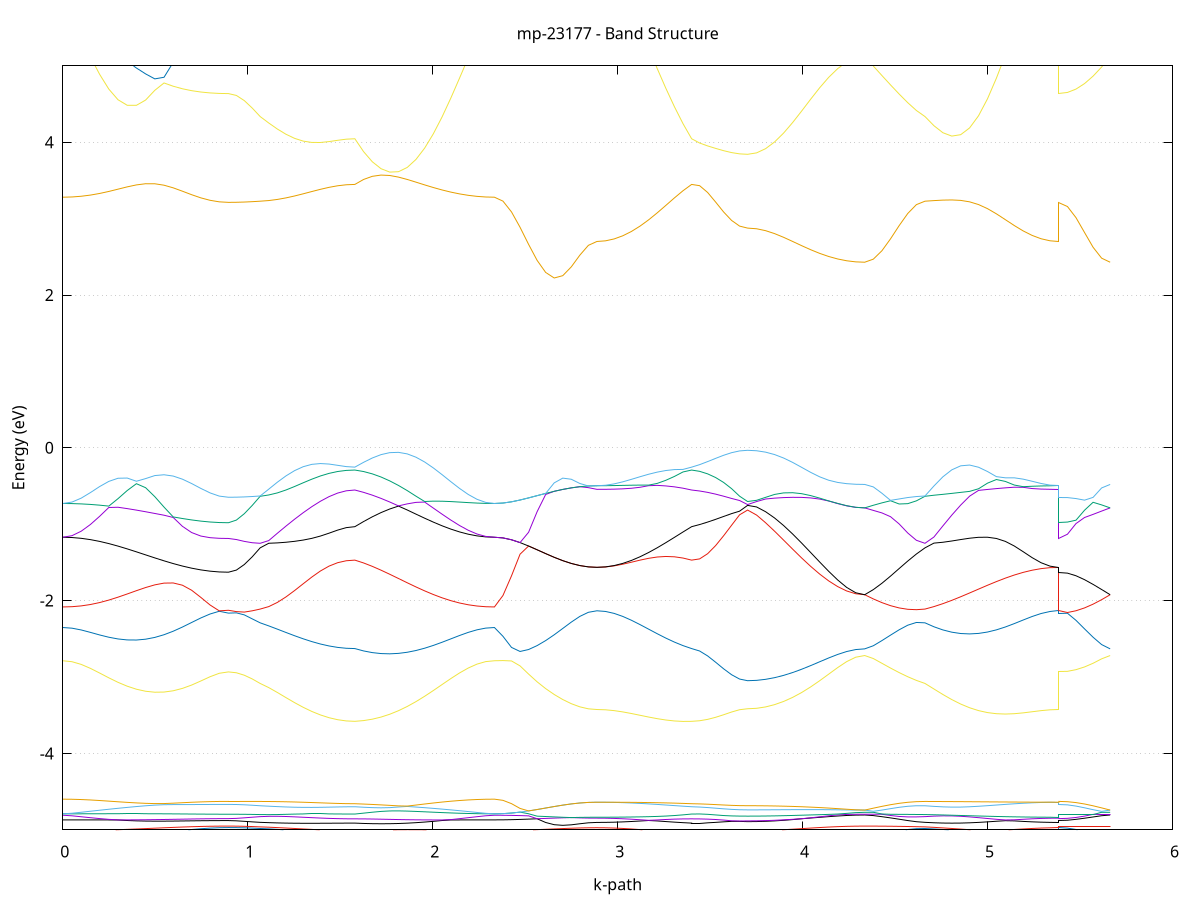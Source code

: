 set title 'mp-23177 - Band Structure'
set xlabel 'k-path'
set ylabel 'Energy (eV)'
set grid y
set yrange [-5:5]
set terminal png size 800,600
set output 'mp-23177_bands_gnuplot.png'
plot '-' using 1:2 with lines notitle, '-' using 1:2 with lines notitle, '-' using 1:2 with lines notitle, '-' using 1:2 with lines notitle, '-' using 1:2 with lines notitle, '-' using 1:2 with lines notitle, '-' using 1:2 with lines notitle, '-' using 1:2 with lines notitle, '-' using 1:2 with lines notitle, '-' using 1:2 with lines notitle, '-' using 1:2 with lines notitle, '-' using 1:2 with lines notitle, '-' using 1:2 with lines notitle, '-' using 1:2 with lines notitle, '-' using 1:2 with lines notitle, '-' using 1:2 with lines notitle, '-' using 1:2 with lines notitle, '-' using 1:2 with lines notitle, '-' using 1:2 with lines notitle, '-' using 1:2 with lines notitle, '-' using 1:2 with lines notitle, '-' using 1:2 with lines notitle, '-' using 1:2 with lines notitle, '-' using 1:2 with lines notitle, '-' using 1:2 with lines notitle, '-' using 1:2 with lines notitle, '-' using 1:2 with lines notitle, '-' using 1:2 with lines notitle, '-' using 1:2 with lines notitle, '-' using 1:2 with lines notitle, '-' using 1:2 with lines notitle, '-' using 1:2 with lines notitle, '-' using 1:2 with lines notitle, '-' using 1:2 with lines notitle, '-' using 1:2 with lines notitle, '-' using 1:2 with lines notitle
0.000000 -13.517183
0.049758 -13.515883
0.099515 -13.512183
0.149273 -13.505983
0.199030 -13.497683
0.248788 -13.487483
0.298546 -13.475683
0.348303 -13.462783
0.398061 -13.449083
0.447818 -13.435083
0.497576 -13.421183
0.547334 -13.407783
0.597091 -13.395283
0.646849 -13.384083
0.696606 -13.374483
0.746364 -13.366783
0.796122 -13.361183
0.845879 -13.357683
0.895637 -13.356483
0.895637 -13.356483
0.938509 -13.355983
0.981382 -13.354183
1.024254 -13.351283
1.067127 -13.347483
1.067127 -13.347483
1.113677 -13.344283
1.160227 -13.341583
1.206777 -13.339383
1.253326 -13.337483
1.299876 -13.335983
1.346426 -13.334783
1.392976 -13.333883
1.439526 -13.333283
1.486076 -13.332883
1.532626 -13.332583
1.579176 -13.332483
1.579176 -13.332483
1.626337 -13.345883
1.673497 -13.360083
1.720658 -13.375083
1.767819 -13.390483
1.814980 -13.406183
1.862141 -13.421883
1.909301 -13.437283
1.956462 -13.452083
2.003623 -13.465883
2.050784 -13.478583
2.097945 -13.489883
2.145105 -13.499383
2.192266 -13.507083
2.239427 -13.512683
2.286588 -13.516083
2.333748 -13.517183
2.333748 -13.517183
2.379935 -13.515183
2.426122 -13.509383
2.472309 -13.499883
2.518496 -13.487183
2.564683 -13.471683
2.610870 -13.454083
2.657057 -13.435083
2.703244 -13.415483
2.749431 -13.396283
2.795618 -13.378783
2.841805 -13.365483
2.887992 -13.360283
2.887992 -13.360283
2.934542 -13.359283
2.981092 -13.356083
3.027642 -13.350883
3.074192 -13.343683
3.120741 -13.334783
3.167291 -13.324183
3.213841 -13.312283
3.260391 -13.299483
3.306941 -13.309283
3.353491 -13.320383
3.400041 -13.332483
3.400041 -13.332483
3.443254 -13.337483
3.486467 -13.342383
3.529680 -13.346383
3.572893 -13.349483
3.616106 -13.351583
3.659319 -13.352783
3.702532 -13.353183
3.702532 -13.353183
3.751248 -13.353083
3.799964 -13.352583
3.848681 -13.351683
3.897397 -13.350683
3.946113 -13.349383
3.994829 -13.347983
4.043545 -13.346483
4.092262 -13.345083
4.140978 -13.343783
4.189694 -13.342683
4.238410 -13.341883
4.287127 -13.341383
4.335843 -13.341183
4.335843 -13.341183
4.382399 -13.342083
4.428955 -13.344083
4.475511 -13.346583
4.522067 -13.348583
4.568623 -13.349583
4.615178 -13.349283
4.661734 -13.347483
4.661734 -13.347483
4.710011 -13.341983
4.758287 -13.335583
4.806564 -13.328383
4.854840 -13.320683
4.903117 -13.312783
4.951393 -13.304883
4.999669 -13.298083
5.047946 -13.310783
5.096222 -13.322683
5.144499 -13.333383
5.192775 -13.342683
5.241052 -13.350183
5.289328 -13.355783
5.337604 -13.359183
5.385881 -13.360283
5.385881 -13.356483
5.432068 -13.355583
5.478255 -13.353083
5.524442 -13.349383
5.570629 -13.345383
5.616816 -13.342383
5.663003 -13.341183
e
0.000000 -13.108783
0.049758 -13.109483
0.099515 -13.111383
0.149273 -13.114683
0.199030 -13.119083
0.248788 -13.124683
0.298546 -13.131183
0.348303 -13.138483
0.398061 -13.146383
0.447818 -13.154683
0.497576 -13.163083
0.547334 -13.171383
0.597091 -13.179283
0.646849 -13.186583
0.696606 -13.192883
0.746364 -13.197983
0.796122 -13.201883
0.845879 -13.204183
0.895637 -13.204983
0.895637 -13.204983
0.938509 -13.205883
0.981382 -13.208383
1.024254 -13.212483
1.067127 -13.218183
1.067127 -13.218183
1.113677 -13.223183
1.160227 -13.228183
1.206777 -13.232983
1.253326 -13.237683
1.299876 -13.241983
1.346426 -13.245783
1.392976 -13.249183
1.439526 -13.251783
1.486076 -13.253783
1.532626 -13.254983
1.579176 -13.255383
1.579176 -13.255383
1.626337 -13.239983
1.673497 -13.224783
1.720658 -13.209883
1.767819 -13.195583
1.814980 -13.182083
1.862141 -13.169583
1.909301 -13.157983
1.956462 -13.147683
2.003623 -13.138483
2.050784 -13.130483
2.097945 -13.123883
2.145105 -13.118383
2.192266 -13.114183
2.239427 -13.111183
2.286588 -13.109383
2.333748 -13.108783
2.333748 -13.108783
2.379935 -13.110883
2.426122 -13.116883
2.472309 -13.126583
2.518496 -13.139483
2.564683 -13.154983
2.610870 -13.172383
2.657057 -13.191083
2.703244 -13.210083
2.749431 -13.228683
2.795618 -13.245583
2.841805 -13.258383
2.887992 -13.263483
2.887992 -13.263483
2.934542 -13.263983
2.981092 -13.265583
3.027642 -13.268383
3.074192 -13.272183
3.120741 -13.277183
3.167291 -13.283383
3.213841 -13.290783
3.260391 -13.299183
3.306941 -13.285183
3.353491 -13.270483
3.400041 -13.255383
3.400041 -13.255383
3.443254 -13.249583
3.486467 -13.244283
3.529680 -13.239983
3.572893 -13.236883
3.616106 -13.234783
3.659319 -13.233583
3.702532 -13.233183
3.702532 -13.233183
3.751248 -13.233083
3.799964 -13.232583
3.848681 -13.231783
3.897397 -13.230783
3.946113 -13.229583
3.994829 -13.228283
4.043545 -13.226883
4.092262 -13.225583
4.140978 -13.224383
4.189694 -13.223383
4.238410 -13.222583
4.287127 -13.222083
4.335843 -13.221983
4.335843 -13.221983
4.382399 -13.221083
4.428955 -13.219083
4.475511 -13.216783
4.522067 -13.214983
4.568623 -13.214383
4.615178 -13.215383
4.661734 -13.218183
4.661734 -13.218183
4.710011 -13.226283
4.758287 -13.235983
4.806564 -13.247083
4.854840 -13.259083
4.903117 -13.271883
4.951393 -13.284983
4.999669 -13.297183
5.047946 -13.289883
5.096222 -13.283283
5.144499 -13.277483
5.192775 -13.272483
5.241052 -13.268583
5.289328 -13.265783
5.337604 -13.263983
5.385881 -13.263483
5.385881 -13.204983
5.432068 -13.206083
5.478255 -13.208883
5.524442 -13.212983
5.570629 -13.217383
5.616816 -13.220683
5.663003 -13.221983
e
0.000000 -6.610383
0.049758 -6.610283
0.099515 -6.609783
0.149273 -6.609083
0.199030 -6.608183
0.248788 -6.607183
0.298546 -6.605983
0.348303 -6.604783
0.398061 -6.603683
0.447818 -6.602583
0.497576 -6.601683
0.547334 -6.600983
0.597091 -6.600283
0.646849 -6.599883
0.696606 -6.599483
0.746364 -6.599183
0.796122 -6.599083
0.845879 -6.598983
0.895637 -6.598883
0.895637 -6.598883
0.938509 -6.598883
0.981382 -6.598883
1.024254 -6.598783
1.067127 -6.598783
1.067127 -6.598783
1.113677 -6.598683
1.160227 -6.598683
1.206777 -6.598783
1.253326 -6.598883
1.299876 -6.598883
1.346426 -6.598983
1.392976 -6.599083
1.439526 -6.599183
1.486076 -6.599283
1.532626 -6.599283
1.579176 -6.599283
1.579176 -6.599283
1.626337 -6.599083
1.673497 -6.599083
1.720658 -6.599283
1.767819 -6.599783
1.814980 -6.600483
1.862141 -6.601483
1.909301 -6.602483
1.956462 -6.603683
2.003623 -6.604983
2.050784 -6.606183
2.097945 -6.607383
2.145105 -6.608383
2.192266 -6.609183
2.239427 -6.609883
2.286588 -6.610283
2.333748 -6.610383
2.333748 -6.610383
2.379935 -6.606183
2.426122 -6.594483
2.472309 -6.577883
2.518496 -6.560183
2.564683 -6.546083
2.610870 -6.539683
2.657057 -6.542883
2.703244 -6.554783
2.749431 -6.571683
2.795618 -6.588583
2.841805 -6.600883
2.887992 -6.605383
2.887992 -6.605383
2.934542 -6.605283
2.981092 -6.604983
3.027642 -6.604583
3.074192 -6.603983
3.120741 -6.603383
3.167291 -6.602583
3.213841 -6.601883
3.260391 -6.601083
3.306941 -6.600383
3.353491 -6.599783
3.400041 -6.599283
3.400041 -6.599283
3.443254 -6.596083
3.486467 -6.587183
3.529680 -6.574283
3.572893 -6.559683
3.616106 -6.546283
3.659319 -6.536783
3.702532 -6.533383
3.702532 -6.533383
3.751248 -6.533483
3.799964 -6.533483
3.848681 -6.533583
3.897397 -6.533783
3.946113 -6.533883
3.994829 -6.534083
4.043545 -6.534183
4.092262 -6.534383
4.140978 -6.534583
4.189694 -6.534683
4.238410 -6.534783
4.287127 -6.534783
4.335843 -6.534883
4.335843 -6.534883
4.382399 -6.538183
4.428955 -6.547483
4.475511 -6.560583
4.522067 -6.574783
4.568623 -6.587283
4.615178 -6.595783
4.661734 -6.598783
4.661734 -6.598783
4.710011 -6.598683
4.758287 -6.598783
4.806564 -6.598883
4.854840 -6.599183
4.903117 -6.599583
4.951393 -6.600183
4.999669 -6.600883
5.047946 -6.601683
5.096222 -6.602483
5.144499 -6.603183
5.192775 -6.603883
5.241052 -6.604483
5.289328 -6.604983
5.337604 -6.605283
5.385881 -6.605383
5.385881 -6.598883
5.432068 -6.594883
5.478255 -6.583583
5.524442 -6.567883
5.570629 -6.551583
5.616816 -6.539383
5.663003 -6.534883
e
0.000000 -5.601383
0.049758 -5.602383
0.099515 -5.605283
0.149273 -5.610083
0.199030 -5.616483
0.248788 -5.624183
0.298546 -5.632983
0.348303 -5.642383
0.398061 -5.651983
0.447818 -5.661483
0.497576 -5.670483
0.547334 -5.678583
0.597091 -5.685783
0.646849 -5.691783
0.696606 -5.696583
0.746364 -5.700283
0.796122 -5.702883
0.845879 -5.704383
0.895637 -5.704883
0.895637 -5.704883
0.938509 -5.704683
0.981382 -5.704183
1.024254 -5.703283
1.067127 -5.702083
1.067127 -5.702083
1.113677 -5.700683
1.160227 -5.698883
1.206777 -5.696683
1.253326 -5.694183
1.299876 -5.691583
1.346426 -5.688883
1.392976 -5.686283
1.439526 -5.684083
1.486076 -5.682283
1.532626 -5.681083
1.579176 -5.680583
1.579176 -5.680583
1.626337 -5.678383
1.673497 -5.675083
1.720658 -5.670783
1.767819 -5.665483
1.814980 -5.659383
1.862141 -5.652583
1.909301 -5.645483
1.956462 -5.638083
2.003623 -5.630883
2.050784 -5.623883
2.097945 -5.617583
2.145105 -5.611983
2.192266 -5.607483
2.239427 -5.604183
2.286588 -5.602083
2.333748 -5.601383
2.333748 -5.601383
2.379935 -5.602683
2.426122 -5.606583
2.472309 -5.612583
2.518496 -5.620383
2.564683 -5.629083
2.610870 -5.638283
2.657057 -5.647183
2.703244 -5.655283
2.749431 -5.662083
2.795618 -5.667183
2.841805 -5.670383
2.887992 -5.671483
2.887992 -5.671483
2.934542 -5.671683
2.981092 -5.672483
3.027642 -5.673783
3.074192 -5.675283
3.120741 -5.676983
3.167291 -5.678783
3.213841 -5.680283
3.260391 -5.681483
3.306941 -5.681983
3.353491 -5.681783
3.400041 -5.680583
3.400041 -5.680583
3.443254 -5.679783
3.486467 -5.678783
3.529680 -5.677683
3.572893 -5.676783
3.616106 -5.676183
3.659319 -5.675783
3.702532 -5.675683
3.702532 -5.675683
3.751248 -5.675483
3.799964 -5.674883
3.848681 -5.674083
3.897397 -5.672883
3.946113 -5.671483
3.994829 -5.669883
4.043545 -5.668183
4.092262 -5.666483
4.140978 -5.664883
4.189694 -5.663583
4.238410 -5.662483
4.287127 -5.661883
4.335843 -5.661683
4.335843 -5.661683
4.382399 -5.671783
4.428955 -5.680983
4.475511 -5.688783
4.522067 -5.695083
4.568623 -5.699483
4.615178 -5.701783
4.661734 -5.702083
4.661734 -5.702083
4.710011 -5.700283
4.758287 -5.698183
4.806564 -5.695783
4.854840 -5.693183
4.903117 -5.690483
4.951393 -5.687583
4.999669 -5.684783
5.047946 -5.682083
5.096222 -5.679483
5.144499 -5.677183
5.192775 -5.675283
5.241052 -5.673583
5.289328 -5.672383
5.337604 -5.671683
5.385881 -5.671483
5.385881 -5.704883
5.432068 -5.703583
5.478255 -5.699483
5.524442 -5.692883
5.570629 -5.683983
5.616816 -5.673483
5.663003 -5.661683
e
0.000000 -5.601383
0.049758 -5.601483
0.099515 -5.601783
0.149273 -5.602183
0.199030 -5.602783
0.248788 -5.603383
0.298546 -5.604183
0.348303 -5.604983
0.398061 -5.605883
0.447818 -5.606683
0.497576 -5.607583
0.547334 -5.608283
0.597091 -5.608983
0.646849 -5.609583
0.696606 -5.610083
0.746364 -5.610383
0.796122 -5.610683
0.845879 -5.610883
0.895637 -5.610883
0.895637 -5.610883
0.938509 -5.611383
0.981382 -5.612983
1.024254 -5.615383
1.067127 -5.618683
1.067127 -5.618683
1.113677 -5.621683
1.160227 -5.624983
1.206777 -5.628483
1.253326 -5.632083
1.299876 -5.635783
1.346426 -5.639283
1.392976 -5.642483
1.439526 -5.645283
1.486076 -5.647583
1.532626 -5.648983
1.579176 -5.649483
1.579176 -5.649483
1.626337 -5.645683
1.673497 -5.641683
1.720658 -5.637583
1.767819 -5.633483
1.814980 -5.629283
1.862141 -5.625183
1.909301 -5.621183
1.956462 -5.617383
2.003623 -5.613883
2.050784 -5.610783
2.097945 -5.607983
2.145105 -5.605683
2.192266 -5.603783
2.239427 -5.602483
2.286588 -5.601683
2.333748 -5.601383
2.333748 -5.601383
2.379935 -5.602683
2.426122 -5.606583
2.472309 -5.612583
2.518496 -5.620383
2.564683 -5.629083
2.610870 -5.638283
2.657057 -5.647183
2.703244 -5.655283
2.749431 -5.662083
2.795618 -5.667183
2.841805 -5.670383
2.887992 -5.671483
2.887992 -5.671483
2.934542 -5.671283
2.981092 -5.670683
3.027642 -5.669683
3.074192 -5.668283
3.120741 -5.666583
3.167291 -5.664483
3.213841 -5.662083
3.260391 -5.659383
3.306941 -5.656383
3.353491 -5.653083
3.400041 -5.649483
3.400041 -5.649483
3.443254 -5.647783
3.486467 -5.645583
3.529680 -5.643083
3.572893 -5.640683
3.616106 -5.638683
3.659319 -5.637283
3.702532 -5.636783
3.702532 -5.636783
3.751248 -5.637183
3.799964 -5.638283
3.848681 -5.639983
3.897397 -5.642283
3.946113 -5.644883
3.994829 -5.647783
4.043545 -5.650783
4.092262 -5.653683
4.140978 -5.656383
4.189694 -5.658583
4.238410 -5.660283
4.287127 -5.661283
4.335843 -5.661683
4.335843 -5.661683
4.382399 -5.651183
4.428955 -5.641083
4.475511 -5.631983
4.522067 -5.624783
4.568623 -5.619983
4.615178 -5.617883
4.661734 -5.618683
4.661734 -5.618683
4.710011 -5.623183
4.758287 -5.628483
4.806564 -5.634283
4.854840 -5.640183
4.903117 -5.645883
4.951393 -5.651383
4.999669 -5.656183
5.047946 -5.660383
5.096222 -5.663783
5.144499 -5.666383
5.192775 -5.668383
5.241052 -5.669783
5.289328 -5.670783
5.337604 -5.671283
5.385881 -5.671483
5.385881 -5.610883
5.432068 -5.612783
5.478255 -5.618283
5.524442 -5.626783
5.570629 -5.637483
5.616816 -5.649383
5.663003 -5.661683
e
0.000000 -5.012383
0.049758 -5.011983
0.099515 -5.013183
0.149273 -5.016983
0.199030 -5.021683
0.248788 -5.026583
0.298546 -5.031083
0.348303 -5.034483
0.398061 -5.035983
0.447818 -5.035083
0.497576 -5.031483
0.547334 -5.025283
0.597091 -5.016883
0.646849 -5.006883
0.696606 -4.996383
0.746364 -4.986483
0.796122 -4.978483
0.845879 -4.973183
0.895637 -4.971383
0.895637 -4.971383
0.938509 -4.972183
0.981382 -4.974483
1.024254 -4.978183
1.067127 -4.983083
1.067127 -4.983083
1.113677 -4.988083
1.160227 -4.994583
1.206777 -5.002283
1.253326 -5.010483
1.299876 -5.018783
1.346426 -5.026683
1.392976 -5.033783
1.439526 -5.039583
1.486076 -5.043983
1.532626 -5.046683
1.579176 -5.047583
1.579176 -5.047583
1.626337 -5.052683
1.673497 -5.056283
1.720658 -5.058083
1.767819 -5.058183
1.814980 -5.056783
1.862141 -5.053783
1.909301 -5.049583
1.956462 -5.044483
2.003623 -5.038683
2.050784 -5.032683
2.097945 -5.026683
2.145105 -5.021183
2.192266 -5.016483
2.239427 -5.012883
2.286588 -5.011983
2.333748 -5.012383
2.333748 -5.012383
2.379935 -5.013083
2.426122 -5.015083
2.472309 -5.018283
2.518496 -5.022283
2.564683 -5.026683
2.610870 -5.031083
2.657057 -5.035383
2.703244 -5.039183
2.749431 -5.042283
2.795618 -5.044583
2.841805 -5.046083
2.887992 -5.046583
2.887992 -5.046583
2.934542 -5.046083
2.981092 -5.044583
3.027642 -5.042383
3.074192 -5.039383
3.120741 -5.035783
3.167291 -5.031783
3.213841 -5.027683
3.260391 -5.024683
3.306941 -5.033283
3.353491 -5.041083
3.400041 -5.047583
3.400041 -5.047583
3.443254 -5.051283
3.486467 -5.057483
3.529680 -5.065083
3.572893 -5.072683
3.616106 -5.078983
3.659319 -5.083183
3.702532 -5.084683
3.702532 -5.084683
3.751248 -5.084283
3.799964 -5.083083
3.848681 -5.081283
3.897397 -5.078983
3.946113 -5.076483
3.994829 -5.073883
4.043545 -5.071483
4.092262 -5.069283
4.140978 -5.067483
4.189694 -5.066083
4.238410 -5.065083
4.287127 -5.064483
4.335843 -5.064283
4.335843 -5.064283
4.382399 -5.059783
4.428955 -5.047583
4.475511 -5.030483
4.522067 -5.012283
4.568623 -4.996283
4.615178 -4.985383
4.661734 -4.983083
4.661734 -4.983083
4.710011 -4.989383
4.758287 -4.995983
4.806564 -5.002183
4.854840 -5.007183
4.903117 -5.010583
4.951393 -5.011783
4.999669 -5.014783
5.047946 -5.021783
5.096222 -5.028183
5.144499 -5.033683
5.192775 -5.038183
5.241052 -5.041783
5.289328 -5.044483
5.337604 -5.045983
5.385881 -5.046583
5.385881 -4.971383
5.432068 -4.978383
5.478255 -4.996083
5.524442 -5.018983
5.570629 -5.041483
5.616816 -5.058183
5.663003 -5.064283
e
0.000000 -5.009883
0.049758 -5.010783
0.099515 -5.010783
0.149273 -5.008883
0.199030 -5.006283
0.248788 -5.002983
0.298546 -4.998983
0.348303 -4.994583
0.398061 -4.989683
0.447818 -4.984583
0.497576 -4.979183
0.547334 -4.973883
0.597091 -4.968783
0.646849 -4.964083
0.696606 -4.959883
0.746364 -4.956483
0.796122 -4.953883
0.845879 -4.952283
0.895637 -4.951783
0.895637 -4.951783
0.938509 -4.952483
0.981382 -4.954483
1.024254 -4.957683
1.067127 -4.962083
1.067127 -4.962083
1.113677 -4.966283
1.160227 -4.971383
1.206777 -4.976983
1.253326 -4.982983
1.299876 -4.989083
1.346426 -4.995083
1.392976 -5.000483
1.439526 -5.005083
1.486076 -5.008583
1.532626 -5.010783
1.579176 -5.011483
1.579176 -5.011483
1.626337 -5.008083
1.673497 -5.004983
1.720658 -5.002383
1.767819 -5.000483
1.814980 -4.999183
1.862141 -4.998583
1.909301 -4.998783
1.956462 -4.999683
2.003623 -5.001183
2.050784 -5.003083
2.097945 -5.005283
2.145105 -5.007483
2.192266 -5.009383
2.239427 -5.010983
2.286588 -5.010683
2.333748 -5.009883
2.333748 -5.009883
2.379935 -5.009383
2.426122 -5.007883
2.472309 -5.005383
2.518496 -5.002083
2.564683 -4.998083
2.610870 -4.993583
2.657057 -4.988783
2.703244 -4.984083
2.749431 -4.979683
2.795618 -4.976183
2.841805 -4.973883
2.887992 -4.973083
2.887992 -4.973083
2.934542 -4.974183
2.981092 -4.977383
3.027642 -4.982583
3.074192 -4.989383
3.120741 -4.997483
3.167291 -5.006383
3.213841 -5.015583
3.260391 -5.023383
3.306941 -5.019283
3.353491 -5.015283
3.400041 -5.011483
3.400041 -5.011483
3.443254 -5.010483
3.486467 -5.010083
3.529680 -5.010283
3.572893 -5.010983
3.616106 -5.011883
3.659319 -5.012583
3.702532 -5.012783
3.702532 -5.012783
3.751248 -5.011883
3.799964 -5.009083
3.848681 -5.004783
3.897397 -4.999083
3.946113 -4.992383
3.994829 -4.985083
4.043545 -4.977683
4.092262 -4.970583
4.140978 -4.964283
4.189694 -4.958983
4.238410 -4.955083
4.287127 -4.952583
4.335843 -4.951783
4.335843 -4.951783
4.382399 -4.951983
4.428955 -4.952683
4.475511 -4.953683
4.522067 -4.955283
4.568623 -4.957183
4.615178 -4.959483
4.661734 -4.962083
4.661734 -4.962083
4.710011 -4.968183
4.758287 -4.975283
4.806564 -4.982983
4.854840 -4.990983
4.903117 -4.999183
4.951393 -5.007183
4.999669 -5.010783
5.047946 -5.007483
5.096222 -5.002283
5.144499 -4.995983
5.192775 -4.989183
5.241052 -4.982783
5.289328 -4.977583
5.337604 -4.974183
5.385881 -4.973083
5.385881 -4.951783
5.432068 -4.951783
5.478255 -4.951783
5.524442 -4.951783
5.570629 -4.951783
5.616816 -4.951783
5.663003 -4.951783
e
0.000000 -4.870483
0.049758 -4.870583
0.099515 -4.870683
0.149273 -4.870983
0.199030 -4.871083
0.248788 -4.871183
0.298546 -4.872083
0.348303 -4.878683
0.398061 -4.883383
0.447818 -4.886083
0.497576 -4.887283
0.547334 -4.887083
0.597091 -4.886083
0.646849 -4.884683
0.696606 -4.883083
0.746364 -4.881683
0.796122 -4.880583
0.845879 -4.879883
0.895637 -4.879683
0.895637 -4.879683
0.938509 -4.882783
0.981382 -4.889383
1.024254 -4.896383
1.067127 -4.902683
1.067127 -4.902683
1.113677 -4.906783
1.160227 -4.910183
1.206777 -4.912683
1.253326 -4.914283
1.299876 -4.915083
1.346426 -4.915183
1.392976 -4.914783
1.439526 -4.914183
1.486076 -4.913483
1.532626 -4.912883
1.579176 -4.912683
1.579176 -4.912683
1.626337 -4.917183
1.673497 -4.920083
1.720658 -4.921283
1.767819 -4.920483
1.814980 -4.917883
1.862141 -4.913383
1.909301 -4.906983
1.956462 -4.898983
2.003623 -4.889583
2.050784 -4.878783
2.097945 -4.871383
2.145105 -4.871183
2.192266 -4.870983
2.239427 -4.870683
2.286588 -4.870583
2.333748 -4.870483
2.333748 -4.870483
2.379935 -4.869783
2.426122 -4.867683
2.472309 -4.864483
2.518496 -4.860483
2.564683 -4.855983
2.610870 -4.904583
2.657057 -4.933483
2.703244 -4.941883
2.749431 -4.935083
2.795618 -4.921283
2.841805 -4.908783
2.887992 -4.903783
2.887992 -4.903783
2.934542 -4.902983
2.981092 -4.900683
3.027642 -4.896883
3.074192 -4.891683
3.120741 -4.885483
3.167291 -4.878583
3.213841 -4.884283
3.260391 -4.892383
3.306941 -4.899983
3.353491 -4.906883
3.400041 -4.912683
3.400041 -4.912683
3.443254 -4.912683
3.486467 -4.909083
3.529680 -4.902983
3.572893 -4.896083
3.616106 -4.889683
3.659319 -4.890383
3.702532 -4.893483
3.702532 -4.893483
3.751248 -4.892383
3.799964 -4.889083
3.848681 -4.883683
3.897397 -4.876183
3.946113 -4.866783
3.994829 -4.855783
4.043545 -4.846183
4.092262 -4.837083
4.140978 -4.828083
4.189694 -4.819783
4.238410 -4.812783
4.287127 -4.808183
4.335843 -4.806483
4.335843 -4.806483
4.382399 -4.814183
4.428955 -4.828583
4.475511 -4.844483
4.522067 -4.861683
4.568623 -4.879283
4.615178 -4.894383
4.661734 -4.902683
4.661734 -4.902683
4.710011 -4.908383
4.758287 -4.911983
4.806564 -4.913283
4.854840 -4.912183
4.903117 -4.908783
4.951393 -4.903383
4.999669 -4.896383
5.047946 -4.888483
5.096222 -4.881283
5.144499 -4.883683
5.192775 -4.890483
5.241052 -4.896183
5.289328 -4.900383
5.337604 -4.902983
5.385881 -4.903783
5.385881 -4.879683
5.432068 -4.874983
5.478255 -4.863383
5.524442 -4.848583
5.570629 -4.832383
5.616816 -4.816083
5.663003 -4.806483
e
0.000000 -4.809583
0.049758 -4.817183
0.099515 -4.829483
0.149273 -4.841883
0.199030 -4.853383
0.248788 -4.863583
0.298546 -4.870983
0.348303 -4.870583
0.398061 -4.869783
0.447818 -4.868683
0.497576 -4.867083
0.547334 -4.865283
0.597091 -4.863183
0.646849 -4.861083
0.696606 -4.858883
0.746364 -4.856983
0.796122 -4.855383
0.845879 -4.854383
0.895637 -4.853983
0.895637 -4.853983
0.938509 -4.850683
0.981382 -4.843483
1.024254 -4.835483
1.067127 -4.827983
1.067127 -4.827983
1.113677 -4.823983
1.160227 -4.823383
1.206777 -4.826183
1.253326 -4.830783
1.299876 -4.836083
1.346426 -4.841483
1.392976 -4.846583
1.439526 -4.850883
1.486076 -4.854183
1.532626 -4.856283
1.579176 -4.856983
1.579176 -4.856983
1.626337 -4.857583
1.673497 -4.859283
1.720658 -4.861483
1.767819 -4.863883
1.814980 -4.866183
1.862141 -4.868183
1.909301 -4.869683
1.956462 -4.870683
2.003623 -4.871283
2.050784 -4.871483
2.097945 -4.867083
2.145105 -4.854583
2.192266 -4.841683
2.239427 -4.828783
2.286588 -4.816683
2.333748 -4.809583
2.333748 -4.809583
2.379935 -4.810183
2.426122 -4.811683
2.472309 -4.814283
2.518496 -4.817683
2.564683 -4.855083
2.610870 -4.851483
2.657057 -4.847183
2.703244 -4.843383
2.749431 -4.840783
2.795618 -4.844383
2.841805 -4.846783
2.887992 -4.847583
2.887992 -4.847583
2.934542 -4.848483
2.981092 -4.851283
3.027642 -4.855783
3.074192 -4.861583
3.120741 -4.868583
3.167291 -4.876283
3.213841 -4.871583
3.260391 -4.865283
3.306941 -4.860583
3.353491 -4.857783
3.400041 -4.856983
3.400041 -4.856983
3.443254 -4.857983
3.486467 -4.860683
3.529680 -4.865483
3.572893 -4.872983
3.616106 -4.882383
3.659319 -4.885283
3.702532 -4.883683
3.702532 -4.883683
3.751248 -4.882783
3.799964 -4.880083
3.848681 -4.875883
3.897397 -4.870083
3.946113 -4.863083
3.994829 -4.854983
4.043545 -4.843483
4.092262 -4.830283
4.140978 -4.817083
4.189694 -4.805683
4.238410 -4.799383
4.287127 -4.797083
4.335843 -4.796383
4.335843 -4.796383
4.382399 -4.796583
4.428955 -4.796883
4.475511 -4.812783
4.522067 -4.825583
4.568623 -4.831283
4.615178 -4.831183
4.661734 -4.827983
4.661734 -4.827983
4.710011 -4.821383
4.758287 -4.817783
4.806564 -4.818383
4.854840 -4.823183
4.903117 -4.831383
4.951393 -4.841483
4.999669 -4.852383
5.047946 -4.862883
5.096222 -4.871483
5.144499 -4.869583
5.192775 -4.862583
5.241052 -4.856383
5.289328 -4.851583
5.337604 -4.848583
5.385881 -4.847583
5.385881 -4.853983
5.432068 -4.850183
5.478255 -4.838883
5.524442 -4.821083
5.570629 -4.797983
5.616816 -4.796383
5.663003 -4.796383
e
0.000000 -4.791183
0.049758 -4.791083
0.099515 -4.790883
0.149273 -4.790583
0.199030 -4.790283
0.248788 -4.789883
0.298546 -4.789683
0.348303 -4.789583
0.398061 -4.789583
0.447818 -4.789883
0.497576 -4.790383
0.547334 -4.790983
0.597091 -4.791883
0.646849 -4.792883
0.696606 -4.793883
0.746364 -4.794883
0.796122 -4.795683
0.845879 -4.796183
0.895637 -4.796383
0.895637 -4.796383
0.938509 -4.796683
0.981382 -4.797483
1.024254 -4.798883
1.067127 -4.800683
1.067127 -4.800683
1.113677 -4.801683
1.160227 -4.800583
1.206777 -4.797783
1.253326 -4.794783
1.299876 -4.792583
1.346426 -4.791483
1.392976 -4.791483
1.439526 -4.792183
1.486076 -4.793083
1.532626 -4.793883
1.579176 -4.794083
1.579176 -4.794083
1.626337 -4.782183
1.673497 -4.770183
1.720658 -4.759683
1.767819 -4.753483
1.814980 -4.752683
1.862141 -4.755383
1.909301 -4.759783
1.956462 -4.764783
2.003623 -4.769983
2.050784 -4.774983
2.097945 -4.779583
2.145105 -4.783583
2.192266 -4.786783
2.239427 -4.789183
2.286588 -4.790683
2.333748 -4.791183
2.333748 -4.791183
2.379935 -4.788583
2.426122 -4.780983
2.472309 -4.768883
2.518496 -4.790283
2.564683 -4.821783
2.610870 -4.826483
2.657057 -4.831383
2.703244 -4.836283
2.749431 -4.840183
2.795618 -4.837783
2.841805 -4.836383
2.887992 -4.835883
2.887992 -4.835883
2.934542 -4.835683
2.981092 -4.835083
3.027642 -4.834083
3.074192 -4.832783
3.120741 -4.830983
3.167291 -4.828483
3.213841 -4.825183
3.260391 -4.820483
3.306941 -4.813683
3.353491 -4.804783
3.400041 -4.794083
3.400041 -4.794083
3.443254 -4.792983
3.486467 -4.797683
3.529680 -4.805683
3.572893 -4.813583
3.616106 -4.818583
3.659319 -4.820883
3.702532 -4.821483
3.702532 -4.821483
3.751248 -4.821083
3.799964 -4.819883
3.848681 -4.818083
3.897397 -4.815583
3.946113 -4.812583
3.994829 -4.809283
4.043545 -4.805883
4.092262 -4.802383
4.140978 -4.798683
4.189694 -4.793883
4.238410 -4.785283
4.287127 -4.775683
4.335843 -4.771083
4.335843 -4.771083
4.382399 -4.771383
4.428955 -4.793283
4.475511 -4.797283
4.522067 -4.797983
4.568623 -4.798683
4.615178 -4.799683
4.661734 -4.800683
4.661734 -4.800683
4.710011 -4.803283
4.758287 -4.806183
4.806564 -4.809483
4.854840 -4.812883
4.903117 -4.816283
4.951393 -4.819583
4.999669 -4.822783
5.047946 -4.825783
5.096222 -4.828383
5.144499 -4.830683
5.192775 -4.832483
5.241052 -4.833983
5.289328 -4.834983
5.337604 -4.835683
5.385881 -4.835883
5.385881 -4.796383
5.432068 -4.796383
5.478255 -4.796383
5.524442 -4.796383
5.570629 -4.796383
5.616816 -4.771183
5.663003 -4.771083
e
0.000000 -4.791183
0.049758 -4.783483
0.099515 -4.770683
0.149273 -4.757383
0.199030 -4.744183
0.248788 -4.731283
0.298546 -4.718883
0.348303 -4.707083
0.398061 -4.695883
0.447818 -4.685783
0.497576 -4.677183
0.547334 -4.671783
0.597091 -4.670283
0.646849 -4.670083
0.696606 -4.669783
0.746364 -4.669183
0.796122 -4.668683
0.845879 -4.668183
0.895637 -4.667983
0.895637 -4.667983
0.938509 -4.669283
0.981382 -4.672983
1.024254 -4.678683
1.067127 -4.685683
1.067127 -4.685683
1.113677 -4.691283
1.160227 -4.696683
1.206777 -4.701383
1.253326 -4.704883
1.299876 -4.706783
1.346426 -4.707183
1.392976 -4.705983
1.439526 -4.703783
1.486076 -4.701283
1.532626 -4.699283
1.579176 -4.698483
1.579176 -4.698483
1.626337 -4.704983
1.673497 -4.710183
1.720658 -4.712583
1.767819 -4.710083
1.814980 -4.701783
1.862141 -4.694483
1.909301 -4.702383
1.956462 -4.710783
2.003623 -4.719783
2.050784 -4.729383
2.097945 -4.739583
2.145105 -4.750383
2.192266 -4.761583
2.239427 -4.773183
2.286588 -4.784483
2.333748 -4.791183
2.333748 -4.791183
2.379935 -4.788583
2.426122 -4.780983
2.472309 -4.768883
2.518496 -4.753083
2.564683 -4.734883
2.610870 -4.715283
2.657057 -4.695683
2.703244 -4.677383
2.749431 -4.661483
2.795618 -4.649383
2.841805 -4.641683
2.887992 -4.639083
2.887992 -4.639083
2.934542 -4.639783
2.981092 -4.641683
3.027642 -4.644883
3.074192 -4.649283
3.120741 -4.654783
3.167291 -4.661083
3.213841 -4.668183
3.260391 -4.675783
3.306941 -4.683483
3.353491 -4.691183
3.400041 -4.698483
3.400041 -4.698483
3.443254 -4.702483
3.486467 -4.709083
3.529680 -4.717283
3.572893 -4.725683
3.616106 -4.732883
3.659319 -4.737883
3.702532 -4.739583
3.702532 -4.739583
3.751248 -4.739483
3.799964 -4.738983
3.848681 -4.738183
3.897397 -4.737383
3.946113 -4.736583
3.994829 -4.736083
4.043545 -4.735883
4.092262 -4.736283
4.140978 -4.737283
4.189694 -4.738783
4.238410 -4.740383
4.287127 -4.741783
4.335843 -4.742283
4.335843 -4.742283
4.382399 -4.758083
4.428955 -4.742183
4.475511 -4.723383
4.522067 -4.705883
4.568623 -4.692483
4.615178 -4.685283
4.661734 -4.685683
4.661734 -4.685683
4.710011 -4.693583
4.758287 -4.700083
4.806564 -4.703383
4.854840 -4.702883
4.903117 -4.698783
4.951393 -4.692283
4.999669 -4.684483
5.047946 -4.676083
5.096222 -4.667683
5.144499 -4.659783
5.192775 -4.652783
5.241052 -4.646983
5.289328 -4.642683
5.337604 -4.639983
5.385881 -4.639083
5.385881 -4.667983
5.432068 -4.673783
5.478255 -4.689783
5.524442 -4.712283
5.570629 -4.736883
5.616816 -4.759283
5.663003 -4.742283
e
0.000000 -4.599283
0.049758 -4.600583
0.099515 -4.604183
0.149273 -4.609783
0.199030 -4.616983
0.248788 -4.625083
0.298546 -4.633383
0.348303 -4.641283
0.398061 -4.648283
0.447818 -4.653883
0.497576 -4.657183
0.547334 -4.656683
0.597091 -4.651883
0.646849 -4.645783
0.696606 -4.639883
0.746364 -4.635083
0.796122 -4.631483
0.845879 -4.629283
0.895637 -4.628583
0.895637 -4.628583
0.938509 -4.628583
0.981382 -4.628783
1.024254 -4.628983
1.067127 -4.629283
1.067127 -4.629283
1.113677 -4.629983
1.160227 -4.631383
1.206777 -4.633483
1.253326 -4.636183
1.299876 -4.639583
1.346426 -4.643383
1.392976 -4.647383
1.439526 -4.651483
1.486076 -4.655183
1.532626 -4.657783
1.579176 -4.658783
1.579176 -4.658783
1.626337 -4.663383
1.673497 -4.668483
1.720658 -4.674183
1.767819 -4.680383
1.814980 -4.687183
1.862141 -4.689783
1.909301 -4.676383
1.956462 -4.662683
2.003623 -4.649483
2.050784 -4.637183
2.097945 -4.626183
2.145105 -4.616883
2.192266 -4.609283
2.239427 -4.603783
2.286588 -4.600383
2.333748 -4.599283
2.333748 -4.599283
2.379935 -4.614683
2.426122 -4.657983
2.472309 -4.720483
2.518496 -4.753083
2.564683 -4.734883
2.610870 -4.715283
2.657057 -4.695683
2.703244 -4.677383
2.749431 -4.661483
2.795618 -4.649383
2.841805 -4.641683
2.887992 -4.639083
2.887992 -4.639083
2.934542 -4.639183
2.981092 -4.639483
3.027642 -4.640083
3.074192 -4.640883
3.120741 -4.642083
3.167291 -4.643683
3.213841 -4.645683
3.260391 -4.648183
3.306941 -4.651183
3.353491 -4.654683
3.400041 -4.658783
3.400041 -4.658783
3.443254 -4.661283
3.486467 -4.665283
3.529680 -4.670383
3.572893 -4.675683
3.616106 -4.680383
3.659319 -4.683683
3.702532 -4.684883
3.702532 -4.684883
3.751248 -4.685283
3.799964 -4.686383
3.848681 -4.688283
3.897397 -4.690983
3.946113 -4.694283
3.994829 -4.698483
4.043545 -4.703483
4.092262 -4.709183
4.140978 -4.715783
4.189694 -4.723183
4.238410 -4.731083
4.287127 -4.738583
4.335843 -4.742283
4.335843 -4.742283
4.382399 -4.717283
4.428955 -4.693383
4.475511 -4.671783
4.522067 -4.653683
4.568623 -4.640183
4.615178 -4.631983
4.661734 -4.629283
4.661734 -4.629283
4.710011 -4.629783
4.758287 -4.630383
4.806564 -4.631083
4.854840 -4.631783
4.903117 -4.632683
4.951393 -4.633583
4.999669 -4.634483
5.047946 -4.635383
5.096222 -4.636183
5.144499 -4.636983
5.192775 -4.637783
5.241052 -4.638283
5.289328 -4.638783
5.337604 -4.638983
5.385881 -4.639083
5.385881 -4.628583
5.432068 -4.632483
5.478255 -4.644083
5.524442 -4.662383
5.570629 -4.686083
5.616816 -4.713283
5.663003 -4.742283
e
0.000000 -2.787383
0.049758 -2.799883
0.099515 -2.835083
0.149273 -2.886983
0.199030 -2.947983
0.248788 -3.010883
0.298546 -3.069783
0.348303 -3.120383
0.398061 -3.159983
0.447818 -3.186683
0.497576 -3.199283
0.547334 -3.197183
0.597091 -3.180383
0.646849 -3.149283
0.696606 -3.105483
0.746364 -3.052283
0.796122 -2.996683
0.845879 -2.951383
0.895637 -2.933283
0.895637 -2.933283
0.938509 -2.944583
0.981382 -2.976683
1.024254 -3.025283
1.067127 -3.084383
1.067127 -3.084383
1.113677 -3.138983
1.160227 -3.202883
1.206777 -3.269983
1.253326 -3.335683
1.299876 -3.396783
1.346426 -3.450883
1.392976 -3.496583
1.439526 -3.532883
1.486076 -3.559083
1.532626 -3.574983
1.579176 -3.580283
1.579176 -3.580283
1.626337 -3.570683
1.673497 -3.552283
1.720658 -3.524683
1.767819 -3.487583
1.814980 -3.441283
1.862141 -3.386083
1.909301 -3.322783
1.956462 -3.252483
2.003623 -3.176983
2.050784 -3.098783
2.097945 -3.020883
2.145105 -2.947283
2.192266 -2.882583
2.239427 -2.831483
2.286588 -2.798683
2.333748 -2.787383
2.333748 -2.787383
2.379935 -2.785083
2.426122 -2.789883
2.472309 -2.854483
2.518496 -2.961783
2.564683 -3.063183
2.610870 -3.152083
2.657057 -3.229083
2.703244 -3.294983
2.749431 -3.349383
2.795618 -3.390683
2.841805 -3.416683
2.887992 -3.425683
2.887992 -3.425683
2.934542 -3.429383
2.981092 -3.440183
3.027642 -3.456983
3.074192 -3.477883
3.120741 -3.500983
3.167291 -3.524083
3.213841 -3.545383
3.260391 -3.562983
3.306941 -3.575483
3.353491 -3.581483
3.400041 -3.580283
3.400041 -3.580283
3.443254 -3.572783
3.486467 -3.554783
3.529680 -3.527783
3.572893 -3.494283
3.616106 -3.458483
3.659319 -3.428283
3.702532 -3.415783
3.702532 -3.415783
3.751248 -3.409783
3.799964 -3.391783
3.848681 -3.361783
3.897397 -3.320083
3.946113 -3.266983
3.994829 -3.203283
4.043545 -3.129983
4.092262 -3.048883
4.140978 -2.962983
4.189694 -2.876883
4.238410 -2.798683
4.287127 -2.740983
4.335843 -2.718983
4.335843 -2.718983
4.382399 -2.758283
4.428955 -2.820583
4.475511 -2.883083
4.522067 -2.942383
4.568623 -2.996583
4.615178 -3.044383
4.661734 -3.084383
4.661734 -3.084383
4.710011 -3.156683
4.758287 -3.228683
4.806564 -3.295583
4.854840 -3.354183
4.903117 -3.402683
4.951393 -3.439983
4.999669 -3.465883
5.047946 -3.480583
5.096222 -3.484983
5.144499 -3.480583
5.192775 -3.469583
5.241052 -3.454983
5.289328 -3.440383
5.337604 -3.429583
5.385881 -3.425683
5.385881 -2.933283
5.432068 -2.925883
5.478255 -2.903983
5.524442 -2.868383
5.570629 -2.820183
5.616816 -2.762283
5.663003 -2.718983
e
0.000000 -2.352283
0.049758 -2.360883
0.099515 -2.384183
0.149273 -2.415883
0.199030 -2.449483
0.248788 -2.479383
0.298546 -2.501983
0.348303 -2.514683
0.398061 -2.515983
0.447818 -2.505183
0.497576 -2.481883
0.547334 -2.446683
0.597091 -2.400683
0.646849 -2.346083
0.696606 -2.286483
0.746364 -2.227183
0.796122 -2.175483
0.845879 -2.139483
0.895637 -2.163783
0.895637 -2.163783
0.938509 -2.160383
0.981382 -2.186783
1.024254 -2.239083
1.067127 -2.290883
1.067127 -2.290883
1.113677 -2.330983
1.160227 -2.373683
1.206777 -2.417183
1.253326 -2.459883
1.299876 -2.500083
1.346426 -2.536583
1.392976 -2.568183
1.439526 -2.593683
1.486076 -2.612483
1.532626 -2.623983
1.579176 -2.627883
1.579176 -2.627883
1.626337 -2.658783
1.673497 -2.680683
1.720658 -2.693283
1.767819 -2.696683
1.814980 -2.690883
1.862141 -2.676283
1.909301 -2.653483
1.956462 -2.623183
2.003623 -2.586583
2.050784 -2.545183
2.097945 -2.501083
2.145105 -2.456883
2.192266 -2.415983
2.239427 -2.382383
2.286588 -2.360083
2.333748 -2.352283
2.333748 -2.352283
2.379935 -2.467383
2.426122 -2.612683
2.472309 -2.665783
2.518496 -2.640383
2.564683 -2.588983
2.610870 -2.523283
2.657057 -2.447283
2.703244 -2.364683
2.749431 -2.281483
2.795618 -2.206683
2.841805 -2.153083
2.887992 -2.133283
2.887992 -2.133283
2.934542 -2.141983
2.981092 -2.167483
3.027642 -2.206883
3.074192 -2.256883
3.120741 -2.313683
3.167291 -2.373483
3.213841 -2.433283
3.260391 -2.490483
3.306941 -2.542983
3.353491 -2.589183
3.400041 -2.627883
3.400041 -2.627883
3.443254 -2.659783
3.486467 -2.723983
3.529680 -2.806483
3.572893 -2.892683
3.616106 -2.970283
3.659319 -3.026883
3.702532 -3.048383
3.702532 -3.048383
3.751248 -3.043983
3.799964 -3.030583
3.848681 -3.008683
3.897397 -2.978783
3.946113 -2.941683
3.994829 -2.898483
4.043545 -2.850883
4.092262 -2.800783
4.140978 -2.750883
4.189694 -2.704783
4.238410 -2.666583
4.287127 -2.640883
4.335843 -2.631783
4.335843 -2.631783
4.382399 -2.590883
4.428955 -2.523483
4.475511 -2.451983
4.522067 -2.381983
4.568623 -2.321883
4.615178 -2.286083
4.661734 -2.290883
4.661734 -2.290883
4.710011 -2.342383
4.758287 -2.383583
4.806564 -2.413283
4.854840 -2.430783
4.903117 -2.436083
4.951393 -2.429483
4.999669 -2.411483
5.047946 -2.382883
5.096222 -2.345383
5.144499 -2.301183
5.192775 -2.253983
5.241052 -2.208083
5.289328 -2.169083
5.337604 -2.142583
5.385881 -2.133283
5.385881 -2.163783
5.432068 -2.165283
5.478255 -2.258483
5.524442 -2.370083
5.570629 -2.479383
5.616816 -2.575583
5.663003 -2.631783
e
0.000000 -2.083083
0.049758 -2.079683
0.099515 -2.069283
0.149273 -2.051283
0.199030 -2.025683
0.248788 -1.993183
0.298546 -1.954983
0.348303 -1.913183
0.398061 -1.870083
0.447818 -1.828883
0.497576 -1.793883
0.547334 -1.770983
0.597091 -1.769083
0.646849 -1.798383
0.696606 -1.864283
0.746364 -1.957983
0.796122 -2.056983
0.845879 -2.134083
0.895637 -2.126483
0.895637 -2.126483
0.938509 -2.143983
0.981382 -2.150283
1.024254 -2.133583
1.067127 -2.110883
1.067127 -2.110883
1.113677 -2.078383
1.160227 -2.023583
1.206777 -1.951683
1.253326 -1.868383
1.299876 -1.779483
1.346426 -1.691683
1.392976 -1.612383
1.439526 -1.548483
1.486076 -1.503783
1.532626 -1.478283
1.579176 -1.470083
1.579176 -1.470083
1.626337 -1.507083
1.673497 -1.551583
1.720658 -1.601583
1.767819 -1.655183
1.814980 -1.710583
1.862141 -1.766283
1.909301 -1.820683
1.956462 -1.872483
2.003623 -1.920483
2.050784 -1.963483
2.097945 -2.000683
2.145105 -2.031183
2.192266 -2.054583
2.239427 -2.070783
2.286588 -2.080083
2.333748 -2.083083
2.333748 -2.083083
2.379935 -1.933183
2.426122 -1.675883
2.472309 -1.392483
2.518496 -1.285383
2.564683 -1.334683
2.610870 -1.384883
2.657057 -1.433183
2.703244 -1.476883
2.749431 -1.513583
2.795618 -1.541283
2.841805 -1.558583
2.887992 -1.564383
2.887992 -1.564383
2.934542 -1.559483
2.981092 -1.545283
3.027642 -1.523683
3.074192 -1.497483
3.120741 -1.470383
3.167291 -1.446383
3.213841 -1.429283
3.260391 -1.422083
3.306941 -1.426583
3.353491 -1.442883
3.400041 -1.470083
3.400041 -1.470083
3.443254 -1.454083
3.486467 -1.386083
3.529680 -1.279983
3.572893 -1.151283
3.616106 -1.013483
3.659319 -0.876683
3.702532 -0.814683
3.702532 -0.814683
3.751248 -0.880283
3.799964 -0.980883
3.848681 -1.091883
3.897397 -1.208383
3.946113 -1.326183
3.994829 -1.441683
4.043545 -1.551383
4.092262 -1.652383
4.140978 -1.741783
4.189694 -1.816583
4.238410 -1.873883
4.287127 -1.910383
4.335843 -1.922883
4.335843 -1.922883
4.382399 -1.977883
4.428955 -2.026383
4.475511 -2.066283
4.522067 -2.095883
4.568623 -2.113783
4.615178 -2.118883
4.661734 -2.110883
4.661734 -2.110883
4.710011 -2.078583
4.758287 -2.040183
4.806564 -1.996783
4.854840 -1.949583
4.903117 -1.899983
4.951393 -1.849383
4.999669 -1.799283
5.047946 -1.750983
5.096222 -1.705883
5.144499 -1.665283
5.192775 -1.630383
5.241052 -1.602183
5.289328 -1.581383
5.337604 -1.568683
5.385881 -1.564383
5.385881 -2.126483
5.432068 -2.155983
5.478255 -2.132783
5.524442 -2.095683
5.570629 -2.046483
5.616816 -1.987883
5.663003 -1.922883
e
0.000000 -1.170583
0.049758 -1.174083
0.099515 -1.184583
0.149273 -1.201683
0.199030 -1.224883
0.248788 -1.253483
0.298546 -1.286483
0.348303 -1.322883
0.398061 -1.361583
0.447818 -1.401283
0.497576 -1.440983
0.547334 -1.479283
0.597091 -1.515183
0.646849 -1.547583
0.696606 -1.575383
0.746364 -1.597983
0.796122 -1.614583
0.845879 -1.624783
0.895637 -1.628183
0.895637 -1.628183
0.938509 -1.600583
0.981382 -1.527783
1.024254 -1.426783
1.067127 -1.309583
1.067127 -1.309583
1.113677 -1.249283
1.160227 -1.244483
1.206777 -1.236083
1.253326 -1.223983
1.299876 -1.207483
1.346426 -1.185083
1.392976 -1.154983
1.439526 -1.117383
1.486076 -1.077083
1.532626 -1.044783
1.579176 -1.032183
1.579176 -1.032183
1.626337 -0.965083
1.673497 -0.903083
1.720658 -0.847883
1.767819 -0.800783
1.814980 -0.762583
1.862141 -0.813383
1.909301 -0.867583
1.956462 -0.921183
2.003623 -0.972683
2.050784 -1.020683
2.097945 -1.063783
2.145105 -1.100783
2.192266 -1.130683
2.239427 -1.152583
2.286588 -1.165983
2.333748 -1.170583
2.333748 -1.170583
2.379935 -1.179183
2.426122 -1.203683
2.472309 -1.240483
2.518496 -1.285383
2.564683 -1.334683
2.610870 -1.384883
2.657057 -1.433183
2.703244 -1.476883
2.749431 -1.513583
2.795618 -1.541283
2.841805 -1.558583
2.887992 -1.564383
2.887992 -1.564383
2.934542 -1.558583
2.981092 -1.541183
3.027642 -1.512883
3.074192 -1.474283
3.120741 -1.426383
3.167291 -1.370683
3.213841 -1.308583
3.260391 -1.241783
3.306941 -1.172183
3.353491 -1.101583
3.400041 -1.032183
3.400041 -1.032183
3.443254 -1.004383
3.486467 -0.971983
3.529680 -0.936283
3.572893 -0.898583
3.616106 -0.861283
3.659319 -0.829183
3.702532 -0.753683
3.702532 -0.753683
3.751248 -0.773883
3.799964 -0.836383
3.848681 -0.918683
3.897397 -1.017283
3.946113 -1.127983
3.994829 -1.246783
4.043545 -1.370183
4.092262 -1.494483
4.140978 -1.616083
4.189694 -1.729783
4.238410 -1.827583
4.287127 -1.897083
4.335843 -1.922883
4.335843 -1.922883
4.382399 -1.855883
4.428955 -1.772883
4.475511 -1.679083
4.522067 -1.580283
4.568623 -1.482283
4.615178 -1.390283
4.661734 -1.309583
4.661734 -1.309583
4.710011 -1.247383
4.758287 -1.236283
4.806564 -1.219683
4.854840 -1.200783
4.903117 -1.183183
4.951393 -1.171283
4.999669 -1.170383
5.047946 -1.186583
5.096222 -1.224783
5.144499 -1.285083
5.192775 -1.360083
5.241052 -1.437483
5.289328 -1.503983
5.337604 -1.548683
5.385881 -1.564383
5.385881 -1.628183
5.432068 -1.640383
5.478255 -1.674783
5.524442 -1.725983
5.570629 -1.787783
5.616816 -1.854883
5.663003 -1.922883
e
0.000000 -1.170583
0.049758 -1.149983
0.099515 -1.091583
0.149273 -1.003783
0.199030 -0.896883
0.248788 -0.780983
0.298546 -0.777983
0.348303 -0.795583
0.398061 -0.815283
0.447818 -0.836783
0.497576 -0.859283
0.547334 -0.882183
0.597091 -0.911783
0.646849 -1.027783
0.696606 -1.108983
0.746364 -1.154883
0.796122 -1.176183
0.845879 -1.184483
0.895637 -1.186583
0.895637 -1.186583
0.938509 -1.200583
0.981382 -1.224683
1.024254 -1.242283
1.067127 -1.249783
1.067127 -1.249783
1.113677 -1.214183
1.160227 -1.118283
1.206777 -1.024583
1.253326 -0.934483
1.299876 -0.849283
1.346426 -0.770283
1.392976 -0.699383
1.439526 -0.638983
1.486076 -0.592383
1.532626 -0.562583
1.579176 -0.552283
1.579176 -0.552283
1.626337 -0.582783
1.673497 -0.619483
1.720658 -0.661883
1.767819 -0.709183
1.814980 -0.760083
1.862141 -0.733783
1.909301 -0.714083
1.956462 -0.709683
2.003623 -0.789083
2.050784 -0.868583
2.097945 -0.945583
2.145105 -1.016983
2.192266 -1.079183
2.239427 -1.128083
2.286588 -1.159583
2.333748 -1.170583
2.333748 -1.170583
2.379935 -1.179183
2.426122 -1.203683
2.472309 -1.240483
2.518496 -1.105283
2.564683 -0.835683
2.610870 -0.610583
2.657057 -0.569083
2.703244 -0.544583
2.749431 -0.524183
2.795618 -0.508883
2.841805 -0.521283
2.887992 -0.543383
2.887992 -0.543383
2.934542 -0.542883
2.981092 -0.540983
3.027642 -0.536983
3.074192 -0.529483
3.120741 -0.516483
3.167291 -0.495883
3.213841 -0.491483
3.260391 -0.498683
3.306941 -0.510783
3.353491 -0.528483
3.400041 -0.552283
3.400041 -0.552283
3.443254 -0.565083
3.486467 -0.583083
3.529680 -0.606183
3.572893 -0.633283
3.616106 -0.662683
3.659319 -0.689783
3.702532 -0.742683
3.702532 -0.742683
3.751248 -0.703383
3.799964 -0.669983
3.848681 -0.658583
3.897397 -0.651383
3.946113 -0.647983
3.994829 -0.648783
4.043545 -0.655683
4.092262 -0.670983
4.140978 -0.695983
4.189694 -0.730183
4.238410 -0.759683
4.287127 -0.779283
4.335843 -0.786083
4.335843 -0.786083
4.382399 -0.819183
4.428955 -0.852083
4.475511 -0.901583
4.522067 -0.996483
4.568623 -1.115083
4.615178 -1.210383
4.661734 -1.249783
4.661734 -1.249783
4.710011 -1.167783
4.758287 -1.022783
4.806564 -0.881283
4.854840 -0.749383
4.903117 -0.632583
4.951393 -0.557183
4.999669 -0.544983
5.047946 -0.533783
5.096222 -0.523883
5.144499 -0.515483
5.192775 -0.517083
5.241052 -0.532983
5.289328 -0.540083
5.337604 -0.542783
5.385881 -0.543383
5.385881 -1.186583
5.432068 -1.130983
5.478255 -0.991583
5.524442 -0.912183
5.570629 -0.871183
5.616816 -0.828183
5.663003 -0.786083
e
0.000000 -0.728583
0.049758 -0.729983
0.099515 -0.734083
0.149273 -0.740883
0.199030 -0.750483
0.248788 -0.762883
0.298546 -0.665483
0.348303 -0.559183
0.398061 -0.469483
0.447818 -0.521983
0.497576 -0.639583
0.547334 -0.775783
0.597091 -0.904483
0.646849 -0.925383
0.696606 -0.943983
0.746364 -0.959383
0.796122 -0.970983
0.845879 -0.978083
0.895637 -0.980583
0.895637 -0.980583
0.938509 -0.945983
0.981382 -0.862483
1.024254 -0.754083
1.067127 -0.634483
1.067127 -0.634483
1.113677 -0.617083
1.160227 -0.590083
1.206777 -0.551983
1.253326 -0.506283
1.299876 -0.457583
1.346426 -0.410383
1.392976 -0.368283
1.439526 -0.334383
1.486076 -0.309983
1.532626 -0.295583
1.579176 -0.290883
1.579176 -0.290883
1.626337 -0.310283
1.673497 -0.340883
1.720658 -0.381983
1.767819 -0.432883
1.814980 -0.492483
1.862141 -0.559583
1.909301 -0.632483
1.956462 -0.702583
2.003623 -0.697983
2.050784 -0.698983
2.097945 -0.703583
2.145105 -0.710183
2.192266 -0.717083
2.239427 -0.723183
2.286588 -0.727183
2.333748 -0.728583
2.333748 -0.728583
2.379935 -0.722783
2.426122 -0.706683
2.472309 -0.683283
2.518496 -0.655483
2.564683 -0.625983
2.610870 -0.596683
2.657057 -0.569083
2.703244 -0.544583
2.749431 -0.524183
2.795618 -0.508883
2.841805 -0.499483
2.887992 -0.496283
2.887992 -0.496283
2.934542 -0.495683
2.981092 -0.493983
3.027642 -0.491683
3.074192 -0.489383
3.120741 -0.487883
3.167291 -0.488283
3.213841 -0.465883
3.260391 -0.425283
3.306941 -0.374583
3.353491 -0.315783
3.400041 -0.290883
3.400041 -0.290883
3.443254 -0.307783
3.486467 -0.340783
3.529680 -0.388783
3.572893 -0.453083
3.616106 -0.534483
3.659319 -0.633083
3.702532 -0.702683
3.702532 -0.702683
3.751248 -0.687083
3.799964 -0.648183
3.848681 -0.609983
3.897397 -0.590083
3.946113 -0.587583
3.994829 -0.600283
4.043545 -0.625183
4.092262 -0.658183
4.140978 -0.694783
4.189694 -0.727283
4.238410 -0.757283
4.287127 -0.778483
4.335843 -0.786083
4.335843 -0.786083
4.382399 -0.752083
4.428955 -0.720583
4.475511 -0.692683
4.522067 -0.735283
4.568623 -0.730883
4.615178 -0.694283
4.661734 -0.634483
4.661734 -0.634483
4.710011 -0.620483
4.758287 -0.608983
4.806564 -0.596483
4.854840 -0.583283
4.903117 -0.570083
4.951393 -0.535783
4.999669 -0.462583
5.047946 -0.414883
5.096222 -0.439783
5.144499 -0.487183
5.192775 -0.508483
5.241052 -0.503083
5.289328 -0.499283
5.337604 -0.496983
5.385881 -0.496283
5.385881 -0.980583
5.432068 -0.971783
5.478255 -0.947383
5.524442 -0.816783
5.570629 -0.712983
5.616816 -0.747183
5.663003 -0.786083
e
0.000000 -0.728583
0.049758 -0.710083
0.099515 -0.658783
0.149273 -0.585983
0.199030 -0.507283
0.248788 -0.439483
0.298546 -0.398283
0.348303 -0.395683
0.398061 -0.437583
0.447818 -0.402783
0.497576 -0.363183
0.547334 -0.352583
0.597091 -0.369683
0.646849 -0.410383
0.696606 -0.467483
0.746364 -0.531283
0.796122 -0.589983
0.845879 -0.631883
0.895637 -0.647083
0.895637 -0.647083
0.938509 -0.645983
0.981382 -0.642683
1.024254 -0.637483
1.067127 -0.630383
1.067127 -0.630383
1.113677 -0.540783
1.160227 -0.449883
1.206777 -0.367383
1.253326 -0.298383
1.299876 -0.247183
1.346426 -0.216283
1.392976 -0.205883
1.439526 -0.212383
1.486076 -0.228983
1.532626 -0.245783
1.579176 -0.252783
1.579176 -0.252783
1.626337 -0.189683
1.673497 -0.133083
1.720658 -0.089083
1.767819 -0.063083
1.814980 -0.059283
1.862141 -0.079283
1.909301 -0.122383
1.956462 -0.185283
2.003623 -0.263483
2.050784 -0.351283
2.097945 -0.442683
2.145105 -0.531283
2.192266 -0.610483
2.239427 -0.673583
2.286588 -0.714383
2.333748 -0.728583
2.333748 -0.728583
2.379935 -0.722783
2.426122 -0.706683
2.472309 -0.683283
2.518496 -0.655483
2.564683 -0.625983
2.610870 -0.596683
2.657057 -0.458783
2.703244 -0.396583
2.749431 -0.411383
2.795618 -0.466783
2.841805 -0.499483
2.887992 -0.496283
2.887992 -0.496283
2.934542 -0.489983
2.981092 -0.472083
3.027642 -0.445183
3.074192 -0.412783
3.120741 -0.378583
3.167291 -0.345983
3.213841 -0.318083
3.260391 -0.297183
3.306941 -0.284883
3.353491 -0.282583
3.400041 -0.252783
3.400041 -0.252783
3.443254 -0.220283
3.486467 -0.180283
3.529680 -0.138083
3.572893 -0.097683
3.616106 -0.063583
3.659319 -0.040583
3.702532 -0.032383
3.702532 -0.032383
3.751248 -0.038283
3.799964 -0.056583
3.848681 -0.088283
3.897397 -0.133683
3.946113 -0.190783
3.994829 -0.255483
4.043545 -0.320983
4.092262 -0.379483
4.140978 -0.424183
4.189694 -0.452983
4.238410 -0.469183
4.287127 -0.476983
4.335843 -0.479283
4.335843 -0.479283
4.382399 -0.511683
4.428955 -0.594783
4.475511 -0.687983
4.522067 -0.669283
4.568623 -0.650783
4.615178 -0.637783
4.661734 -0.630383
4.661734 -0.630383
4.710011 -0.499883
4.758287 -0.379983
4.806564 -0.288383
4.854840 -0.235583
4.903117 -0.225483
4.951393 -0.254183
4.999669 -0.309983
5.047946 -0.377183
5.096222 -0.392483
5.144499 -0.392583
5.192775 -0.410083
5.241052 -0.437683
5.289328 -0.466483
5.337604 -0.488183
5.385881 -0.496283
5.385881 -0.647083
5.432068 -0.651383
5.478255 -0.664183
5.524442 -0.684983
5.570629 -0.648583
5.616816 -0.525183
5.663003 -0.479283
e
0.000000 3.280817
0.049758 3.283917
0.099515 3.293217
0.149273 3.308517
0.199030 3.329817
0.248788 3.356117
0.298546 3.386017
0.348303 3.416117
0.398061 3.441817
0.447818 3.457217
0.497576 3.456617
0.547334 3.437917
0.597091 3.403417
0.646849 3.359417
0.696606 3.313617
0.746364 3.272317
0.796122 3.240317
0.845879 3.220217
0.895637 3.213317
0.895637 3.213317
0.938509 3.214417
0.981382 3.217417
1.024254 3.222317
1.067127 3.228617
1.067127 3.228617
1.113677 3.237017
1.160227 3.251617
1.206777 3.271917
1.253326 3.296917
1.299876 3.325217
1.346426 3.355017
1.392976 3.384017
1.439526 3.409917
1.486076 3.430417
1.532626 3.443617
1.579176 3.448117
1.579176 3.448117
1.626337 3.513117
1.673497 3.554217
1.720658 3.570517
1.767819 3.565117
1.814980 3.544017
1.862141 3.513317
1.909301 3.478117
1.956462 3.442017
2.003623 3.407417
2.050784 3.375617
2.097945 3.347717
2.145105 3.324117
2.192266 3.305417
2.239427 3.291817
2.286588 3.283617
2.333748 3.280817
2.333748 3.280817
2.379935 3.229517
2.426122 3.088117
2.472309 2.887217
2.518496 2.663317
2.564683 2.453717
2.610870 2.295617
2.657057 2.223317
2.703244 2.253617
2.749431 2.369317
2.795618 2.522117
2.841805 2.650817
2.887992 2.701317
2.887992 2.701317
2.934542 2.709717
2.981092 2.734617
3.027642 2.775617
3.074192 2.831817
3.120741 2.902017
3.167291 2.984117
3.213841 3.075617
3.260391 3.173017
3.306941 3.271617
3.353491 3.365617
3.400041 3.448117
3.400041 3.448117
3.443254 3.431717
3.486467 3.342917
3.529680 3.217617
3.572893 3.087717
3.616106 2.976717
3.659319 2.902517
3.702532 2.876417
3.702532 2.876417
3.751248 2.867717
3.799964 2.842817
3.848681 2.804117
3.897397 2.755717
3.946113 2.701717
3.994829 2.646517
4.043545 2.593517
4.092262 2.545617
4.140978 2.504817
4.189694 2.472217
4.238410 2.448717
4.287127 2.434417
4.335843 2.429717
4.335843 2.429717
4.382399 2.469917
4.428955 2.580117
4.475511 2.736117
4.522067 2.908817
4.568623 3.067817
4.615178 3.183317
4.661734 3.228617
4.661734 3.228617
4.710011 3.236217
4.758287 3.242717
4.806564 3.245017
4.854840 3.239017
4.903117 3.220117
4.951393 3.184417
4.999669 3.131117
5.047946 3.063117
5.096222 2.986817
5.144499 2.909917
5.192775 2.839417
5.241052 2.780717
5.289328 2.737017
5.337604 2.710317
5.385881 2.701317
5.385881 3.213317
5.432068 3.158717
5.478255 3.012917
5.524442 2.818517
5.570629 2.625617
5.616816 2.482717
5.663003 2.429717
e
0.000000 5.631917
0.049758 5.549517
0.099515 5.353317
0.149273 5.118217
0.199030 4.889817
0.248788 4.696117
0.298546 4.556617
0.348303 4.484017
0.398061 4.483717
0.447818 4.552717
0.497576 4.680217
0.547334 4.776217
0.597091 4.733417
0.646849 4.700217
0.696606 4.675417
0.746364 4.657717
0.796122 4.646017
0.845879 4.639317
0.895637 4.637217
0.895637 4.637217
0.938509 4.613017
0.981382 4.545417
1.024254 4.447717
1.067127 4.336617
1.067127 4.336617
1.113677 4.251917
1.160227 4.173017
1.206777 4.104817
1.253326 4.051217
1.299876 4.015217
1.346426 3.997717
1.392976 3.997117
1.439526 4.008817
1.486076 4.025817
1.532626 4.040417
1.579176 4.046017
1.579176 4.046017
1.626337 3.877117
1.673497 3.744717
1.720658 3.653917
1.767819 3.609517
1.814980 3.614617
1.862141 3.670217
1.909301 3.774417
1.956462 3.923317
2.003623 4.111417
2.050784 4.332117
2.097945 4.577817
2.145105 4.839617
2.192266 5.105217
2.239427 5.355017
2.286588 5.551817
2.333748 5.631917
2.333748 5.631917
2.379935 5.646917
2.426122 5.691517
2.472309 5.764017
2.518496 5.861617
2.564683 5.980417
2.610870 6.115217
2.657057 6.259017
2.703244 6.403317
2.749431 6.536717
2.795618 6.293917
2.841805 6.107417
2.887992 6.038317
2.887992 6.038317
2.934542 6.038017
2.981092 6.027117
3.027642 5.951817
3.074192 5.754817
3.120741 5.500617
3.167291 5.232517
3.213841 4.965617
3.260391 4.707917
3.306941 4.465417
3.353491 4.243117
3.400041 4.046017
3.400041 4.046017
3.443254 3.990017
3.486467 3.952217
3.529680 3.920017
3.572893 3.889917
3.616106 3.864817
3.659319 3.848117
3.702532 3.842317
3.702532 3.842317
3.751248 3.861117
3.799964 3.916217
3.848681 4.004517
3.897397 4.120717
3.946113 4.258117
3.994829 4.408617
4.043545 4.563417
4.092262 4.713417
4.140978 4.849617
4.189694 4.964017
4.238410 5.050017
4.287127 5.103417
4.335843 5.121417
4.335843 5.121417
4.382399 4.997717
4.428955 4.873417
4.475511 4.750617
4.522067 4.631217
4.568623 4.517917
4.615178 4.416117
4.661734 4.336617
4.661734 4.336617
4.710011 4.217017
4.758287 4.125117
4.806564 4.080917
4.854840 4.099317
4.903117 4.188217
4.951393 4.347217
4.999669 4.568517
5.047946 4.839317
5.096222 5.143117
5.144499 5.459117
5.192775 5.753417
5.241052 5.957417
5.289328 6.027117
5.337604 6.037917
5.385881 6.038317
5.385881 4.637217
5.432068 4.652117
5.478255 4.696317
5.524442 4.768417
5.570629 4.865817
5.616816 4.985017
5.663003 5.121417
e
0.000000 5.631917
0.049758 5.611317
0.099515 5.553717
0.149273 5.469017
0.199030 5.368617
0.248788 5.262517
0.298546 5.158017
0.348303 5.060117
0.398061 4.971917
0.447818 4.895017
0.497576 4.829817
0.547334 4.850817
0.597091 5.046017
0.646849 5.246217
0.696606 5.432517
0.746364 5.588517
0.796122 5.703117
0.845879 5.771917
0.895637 5.794617
0.895637 5.794617
0.938509 5.795017
0.981382 5.796017
1.024254 5.797817
1.067127 5.800717
1.067127 5.800717
1.113677 5.795817
1.160227 5.777117
1.206777 5.746517
1.253326 5.706617
1.299876 5.660417
1.346426 5.611517
1.392976 5.563517
1.439526 5.520217
1.486076 5.485617
1.532626 5.462917
1.579176 5.455017
1.579176 5.455017
1.626337 5.339417
1.673497 5.243917
1.720658 5.170717
1.767819 5.121517
1.814980 5.096917
1.862141 5.096617
1.909301 5.119217
1.956462 5.162217
2.003623 5.222117
2.050784 5.294317
2.097945 5.373017
2.145105 5.451717
2.192266 5.523517
2.239427 5.581317
2.286588 5.618817
2.333748 5.631917
2.333748 5.631917
2.379935 5.646917
2.426122 5.691517
2.472309 5.764017
2.518496 5.861617
2.564683 5.980417
2.610870 6.115217
2.657057 6.259017
2.703244 6.403317
2.749431 6.536717
2.795618 6.646517
2.841805 6.719317
2.887992 6.744917
2.887992 6.744917
2.934542 6.605117
2.981092 6.409917
3.027642 6.263317
3.074192 6.232617
3.120741 6.261317
3.167291 6.193817
3.213841 6.038717
3.260391 5.882217
3.306941 5.729617
3.353491 5.585817
3.400041 5.455017
3.400041 5.455017
3.443254 5.409417
3.486467 5.366517
3.529680 5.329317
3.572893 5.299217
3.616106 5.277417
3.659319 5.264217
3.702532 5.259717
3.702532 5.259717
3.751248 5.227917
3.799964 5.170617
3.848681 5.120417
3.897397 5.085217
3.946113 5.065517
3.994829 5.059017
4.043545 5.062517
4.092262 5.072717
4.140978 5.086017
4.189694 5.099617
4.238410 5.111117
4.287127 5.118717
4.335843 5.121417
4.335843 5.121417
4.382399 5.247817
4.428955 5.378117
4.475511 5.505517
4.522067 5.621417
4.568623 5.715717
4.615178 5.777917
4.661734 5.800717
4.661734 5.800717
4.710011 5.805617
4.758287 5.812917
4.806564 5.823617
4.854840 5.838917
4.903117 5.860417
4.951393 5.889817
4.999669 5.929017
5.047946 5.980017
5.096222 6.044817
5.144499 6.125117
5.192775 6.222517
5.241052 6.338117
5.289328 6.472317
5.337604 6.623317
5.385881 6.744917
5.385881 5.794617
5.432068 5.765117
5.478255 5.682617
5.524442 5.561917
5.570629 5.419317
5.616816 5.268817
5.663003 5.121417
e
0.000000 6.751817
0.049758 6.815017
0.099515 6.953717
0.149273 7.095117
0.199030 7.200417
0.248788 7.256817
0.298546 7.266317
0.348303 7.014517
0.398061 6.779217
0.447818 6.611117
0.497576 6.521517
0.547334 6.515017
0.597091 6.587117
0.646849 6.724717
0.696606 6.881317
0.746364 6.875817
0.796122 6.879917
0.845879 6.886217
0.895637 6.889117
0.895637 6.889117
0.938509 6.901917
0.981382 6.935217
1.024254 6.976217
1.067127 7.010317
1.067127 7.010317
1.113677 7.023917
1.160227 6.979917
1.206777 6.769517
1.253326 6.558317
1.299876 6.356317
1.346426 6.171717
1.392976 6.011517
1.439526 5.881217
1.486076 5.785317
1.532626 5.726517
1.579176 5.706817
1.579176 5.706817
1.626337 5.646917
1.673497 5.644917
1.720658 5.699817
1.767819 5.805717
1.814980 5.953817
1.862141 6.134017
1.909301 6.336517
1.956462 6.551717
2.003623 6.769517
2.050784 6.978517
2.097945 7.164917
2.145105 7.211317
2.192266 7.082317
2.239427 6.938917
2.286588 6.809117
2.333748 6.751817
2.333748 6.751817
2.379935 6.791017
2.426122 6.894517
2.472309 7.027517
2.518496 7.147017
2.564683 7.172917
2.610870 7.098017
2.657057 7.032817
2.703244 6.816817
2.749431 6.549017
2.795618 6.646517
2.841805 6.719317
2.887992 6.744917
2.887992 6.744917
2.934542 6.726617
2.981092 6.673017
3.027642 6.587317
3.074192 6.474717
3.120741 6.341317
3.167291 6.313317
3.213841 6.379417
3.260391 6.178317
3.306941 5.978417
3.353491 5.819117
3.400041 5.706817
3.400041 5.706817
3.443254 5.668217
3.486467 5.625917
3.529680 5.589417
3.572893 5.561517
3.616106 5.542117
3.659319 5.530617
3.702532 5.526817
3.702532 5.526817
3.751248 5.579117
3.799964 5.697717
3.848681 5.848517
3.897397 6.021317
3.946113 6.211617
3.994829 6.415717
4.043545 6.629017
4.092262 6.845617
4.140978 7.057317
4.189694 7.254517
4.238410 7.425217
4.287127 7.552617
4.335843 7.604517
4.335843 7.604517
4.382399 7.572617
4.428955 7.542217
4.475511 7.500817
4.522067 7.314417
4.568623 7.146817
4.615178 7.038217
4.661734 7.010317
4.661734 7.010317
4.710011 7.025817
4.758287 6.922117
4.806564 6.723317
4.854840 6.556817
4.903117 6.439817
4.951393 6.386317
4.999669 6.405517
5.047946 6.499617
5.096222 6.417217
5.144499 6.354417
5.192775 6.328117
5.241052 6.385317
5.289328 6.541917
5.337604 6.688417
5.385881 6.744917
5.385881 6.889117
5.432068 6.955717
5.478255 7.137017
5.524442 7.387317
5.570629 7.537417
5.616816 7.568817
5.663003 7.604517
e
0.000000 7.511217
0.049758 7.503817
0.099515 7.484617
0.149273 7.460317
0.199030 7.437917
0.248788 7.422517
0.298546 7.301317
0.348303 7.238717
0.398061 7.186417
0.447818 7.121317
0.497576 7.053317
0.547334 6.990317
0.597091 6.938417
0.646849 6.901517
0.696606 6.907617
0.746364 7.110017
0.796122 7.299517
0.845879 7.438017
0.895637 7.489317
0.895637 7.489317
0.938509 7.489117
0.981382 7.488717
1.024254 7.488717
1.067127 7.342717
1.067127 7.342717
1.113677 7.177217
1.160227 7.023917
1.206777 7.010517
1.253326 6.985117
1.299876 6.949517
1.346426 6.906117
1.392976 6.858717
1.439526 6.812117
1.486076 6.772217
1.532626 6.745217
1.579176 6.735517
1.579176 6.735517
1.626337 6.841417
1.673497 6.950117
1.720658 7.059017
1.767819 7.164517
1.814980 7.261917
1.862141 7.344817
1.909301 7.405717
1.956462 7.436917
2.003623 7.432617
2.050784 7.391417
2.097945 7.316117
2.145105 7.314517
2.192266 7.417917
2.239427 7.477017
2.286588 7.503917
2.333748 7.511217
2.333748 7.511217
2.379935 7.486317
2.426122 7.423017
2.472309 7.341317
2.518496 7.255317
2.564683 7.210117
2.610870 7.180217
2.657057 7.042517
2.703244 6.978417
2.749431 6.935717
2.795618 6.904917
2.841805 6.886417
2.887992 6.880217
2.887992 6.880217
2.934542 7.004517
2.981092 7.169017
3.027642 7.337517
3.074192 7.272517
3.120741 6.965817
3.167291 6.677317
3.213841 6.413117
3.260391 6.456317
3.306941 6.542217
3.353491 6.635817
3.400041 6.735517
3.400041 6.735517
3.443254 6.825317
3.486467 6.998017
3.529680 7.101517
3.572893 7.080517
3.616106 7.062117
3.659319 7.049717
3.702532 7.045317
3.702532 7.045317
3.751248 7.054217
3.799964 7.079817
3.848681 7.119517
3.897397 7.169917
3.946113 7.227117
3.994829 7.288117
4.043545 7.350217
4.092262 7.411517
4.140978 7.470117
4.189694 7.523017
4.238410 7.566117
4.287127 7.594517
4.335843 7.604517
4.335843 7.604517
4.382399 7.621617
4.428955 7.605617
4.475511 7.516217
4.522067 7.497717
4.568623 7.488517
4.615178 7.436417
4.661734 7.342717
4.661734 7.342717
4.710011 7.134917
4.758287 7.009117
4.806564 6.960417
4.854840 6.885817
4.903117 6.794217
4.951393 6.694317
4.999669 6.594017
5.047946 6.500117
5.096222 6.666617
5.144499 6.897117
5.192775 7.180417
5.241052 7.471717
5.289328 7.235517
5.337604 7.022617
5.385881 6.880217
5.385881 7.489317
5.432068 7.491017
5.478255 7.497917
5.524442 7.513217
5.570629 7.648917
5.616816 7.641517
5.663003 7.604517
e
0.000000 8.346017
0.049758 8.387017
0.099515 8.506017
0.149273 8.275217
0.199030 7.954717
0.248788 7.621617
0.298546 7.417017
0.348303 7.422717
0.398061 7.439417
0.447818 7.465917
0.497576 7.500417
0.547334 7.540517
0.597091 7.583617
0.646849 7.626817
0.696606 7.667217
0.746364 7.702017
0.796122 7.728817
0.845879 7.745617
0.895637 7.751417
0.895637 7.751417
0.938509 7.722117
0.981382 7.637517
1.024254 7.506917
1.067127 7.490117
1.067127 7.490117
1.113677 7.496117
1.160227 7.490817
1.206777 7.469017
1.253326 7.432417
1.299876 7.384717
1.346426 7.330417
1.392976 7.275017
1.439526 7.224117
1.486076 7.183117
1.532626 7.156517
1.579176 7.147317
1.579176 7.147317
1.626337 7.142117
1.673497 7.165317
1.720658 7.215917
1.767819 7.292717
1.814980 7.393517
1.862141 7.515817
1.909301 7.656417
1.956462 7.811617
2.003623 7.976617
2.050784 8.146117
2.097945 8.313317
2.145105 8.470317
2.192266 8.607817
2.239427 8.488817
2.286588 8.382817
2.333748 8.346017
2.333748 8.346017
2.379935 8.385017
2.426122 8.490617
2.472309 8.642917
2.518496 8.638917
2.564683 8.563117
2.610870 8.486817
2.657057 8.416417
2.703244 8.357617
2.749431 8.314617
2.795618 8.288717
2.841805 8.277217
2.887992 8.274417
2.887992 8.274417
2.934542 8.158917
2.981092 7.897817
3.027642 7.588817
3.074192 7.517117
3.120741 7.711417
3.167291 7.566117
3.213841 7.436217
3.260391 7.326517
3.306941 7.240517
3.353491 7.180317
3.400041 7.147317
3.400041 7.147317
3.443254 7.137417
3.486467 7.121617
3.529680 7.217617
3.572893 7.447117
3.616106 7.650017
3.659319 7.791017
3.702532 7.841817
3.702532 7.841817
3.751248 7.852317
3.799964 7.881917
3.848681 7.925017
3.897397 7.973917
3.946113 8.020517
3.994829 8.057517
4.043545 8.080017
4.092262 8.085717
4.140978 8.073917
4.189694 8.046017
4.238410 8.004617
4.287127 7.958717
4.335843 7.934717
4.335843 7.934717
4.382399 7.882117
4.428955 7.748817
4.475511 7.634917
4.522067 7.577617
4.568623 7.514517
4.615178 7.487817
4.661734 7.490117
4.661734 7.490117
4.710011 7.494817
4.758287 7.504817
4.806564 7.522117
4.854840 7.548517
4.903117 7.585617
4.951393 7.634517
4.999669 7.695717
5.047946 7.768617
5.096222 7.852017
5.144499 7.942917
5.192775 7.726517
5.241052 7.501517
5.289328 7.837017
5.337604 8.136117
5.385881 8.274417
5.385881 7.751417
5.432068 7.746317
5.478255 7.731217
5.524442 7.707517
5.570629 7.676817
5.616816 7.854617
5.663003 7.934717
e
0.000000 8.809917
0.049758 8.741017
0.099515 8.550417
0.149273 8.692717
0.199030 8.934817
0.248788 9.221417
0.298546 9.543617
0.348303 9.820517
0.398061 9.628317
0.447818 9.420317
0.497576 9.211417
0.547334 9.012117
0.597091 8.831017
0.646849 8.675617
0.696606 8.552217
0.746364 8.464517
0.796122 8.411317
0.845879 8.385917
0.895637 8.378917
0.895637 8.378917
0.938509 8.380017
0.981382 8.383717
1.024254 8.390517
1.067127 8.401217
1.067127 8.401217
1.113677 8.415917
1.160227 8.441617
1.206777 8.481617
1.253326 8.539317
1.299876 8.616317
1.346426 8.712317
1.392976 8.824017
1.439526 8.943917
1.486076 9.055917
1.532626 9.129617
1.579176 9.149117
1.579176 9.149117
1.626337 9.221517
1.673497 9.292417
1.720658 9.371517
1.767819 9.453217
1.814980 9.521517
1.862141 9.540417
1.909301 9.481817
1.956462 9.380417
2.003623 9.243517
2.050784 9.042617
2.097945 8.895117
2.145105 8.805817
2.192266 8.648117
2.239427 8.716117
2.286588 8.785817
2.333748 8.809917
2.333748 8.809917
2.379935 8.797617
2.426122 8.762217
2.472309 8.707417
2.518496 8.638917
2.564683 8.563117
2.610870 8.486817
2.657057 8.416417
2.703244 8.357617
2.749431 8.314617
2.795618 8.288717
2.841805 8.277217
2.887992 8.274417
2.887992 8.274417
2.934542 8.240317
2.981092 8.147117
3.027642 8.015117
3.074192 7.864617
3.120741 7.714117
3.167291 7.932117
3.213841 8.172017
3.260391 8.432217
3.306941 8.707617
3.353491 8.979417
3.400041 9.149117
3.400041 9.149117
3.443254 9.193217
3.486467 9.264917
3.529680 9.365417
3.572893 9.488317
3.616106 9.619217
3.659319 9.732617
3.702532 9.783517
3.702532 9.783517
3.751248 9.787617
3.799964 9.798117
3.848681 9.809517
3.897397 9.740217
3.946113 9.658117
3.994829 9.585717
4.043545 9.532817
4.092262 9.504817
4.140978 9.504817
4.189694 9.532617
4.238410 9.582717
4.287127 9.638017
4.335843 9.664517
4.335843 9.664517
4.382399 9.381417
4.428955 9.120417
4.475511 8.886817
4.522067 8.687517
4.568623 8.531917
4.615178 8.432017
4.661734 8.401217
4.661734 8.401217
4.710011 8.419317
4.758287 8.445217
4.806564 8.480017
4.854840 8.524117
4.903117 8.575217
4.951393 8.624417
4.999669 8.635317
5.047946 8.513817
5.096222 8.269517
5.144499 7.995717
5.192775 8.036717
5.241052 8.126617
5.289328 8.203217
5.337604 8.255617
5.385881 8.274417
5.385881 8.378917
5.432068 8.427617
5.478255 8.565217
5.524442 8.773617
5.570629 9.034817
5.616816 9.335117
5.663003 9.664517
e
0.000000 8.809917
0.049758 8.840917
0.099515 8.930817
0.149273 9.072017
0.199030 9.256017
0.248788 9.475917
0.298546 9.726017
0.348303 9.894317
0.398061 10.267517
0.447818 10.465817
0.497576 10.582117
0.547334 10.713717
0.597091 10.855117
0.646849 10.998717
0.696606 11.131317
0.746364 11.225217
0.796122 11.236917
0.845879 11.194617
0.895637 11.172417
0.895637 11.172417
0.938509 11.158817
0.981382 11.125417
1.024254 11.087617
1.067127 11.057417
1.067127 11.057417
1.113677 11.046117
1.160227 11.028617
1.206777 10.748317
1.253326 10.444417
1.299876 10.161217
1.346426 9.908217
1.392976 9.693517
1.439526 9.524817
1.486076 9.410817
1.532626 9.362017
1.579176 9.358517
1.579176 9.358517
1.626337 9.624517
1.673497 9.867917
1.720658 10.031617
1.767819 10.078617
1.814980 10.035817
1.862141 9.991717
1.909301 9.781317
1.956462 9.491617
2.003623 9.270317
2.050784 9.151317
2.097945 9.007117
2.145105 8.832317
2.192266 8.772617
2.239427 8.779517
2.286588 8.799917
2.333748 8.809917
2.333748 8.809917
2.379935 8.797617
2.426122 8.762217
2.472309 8.707417
2.518496 8.827517
2.564683 9.036317
2.610870 9.265217
2.657057 9.303617
2.703244 9.285517
2.749431 9.316017
2.795618 9.368417
2.841805 9.416817
2.887992 9.436817
2.887992 9.436817
2.934542 9.548417
2.981092 9.608917
3.027642 9.515317
3.074192 9.419517
3.120741 9.332217
3.167291 9.260017
3.213841 9.206817
3.260391 9.175517
3.306941 9.169117
3.353491 9.200617
3.400041 9.358517
3.400041 9.358517
3.443254 9.460117
3.486467 9.573317
3.529680 9.687217
3.572893 9.790717
3.616106 9.869717
3.659319 9.910117
3.702532 9.916417
3.702532 9.916417
3.751248 9.907217
3.799964 9.875817
3.848681 9.817917
3.897397 9.813617
3.946113 9.802817
3.994829 9.775517
4.043545 9.738117
4.092262 9.701017
4.140978 9.672917
4.189694 9.658617
4.238410 9.656917
4.287127 9.661617
4.335843 9.664517
4.335843 9.664517
4.382399 9.950917
4.428955 10.207717
4.475511 10.429117
4.522067 10.627617
4.568623 10.809617
4.615178 10.970417
4.661734 11.057417
4.661734 11.057417
4.710011 11.029917
4.758287 10.943517
4.806564 10.547617
4.854840 10.162817
4.903117 9.795317
4.951393 9.457117
4.999669 9.186517
5.047946 9.078417
5.096222 9.123317
5.144499 9.226317
5.192775 9.350117
5.241052 9.478317
5.289328 9.595217
5.337604 9.551617
5.385881 9.436817
5.385881 11.172417
5.432068 11.098117
5.478255 10.948117
5.524442 10.748717
5.570629 10.380017
5.616816 10.015317
5.663003 9.664517
e
0.000000 10.114217
0.049758 10.109417
0.099515 10.096817
0.149273 10.081317
0.199030 10.066917
0.248788 10.044117
0.298546 9.970317
0.348303 10.002317
0.398061 10.301117
0.447818 10.619217
0.497576 10.953317
0.547334 11.299217
0.597091 11.641817
0.646849 11.692617
0.696606 11.632817
0.746364 11.583617
0.796122 11.547917
0.845879 11.379717
0.895637 11.296117
0.895637 11.296117
0.938509 11.295017
0.981382 11.288317
1.024254 11.269817
1.067127 11.234717
1.067127 11.234717
1.113677 11.222317
1.160227 11.082017
1.206777 11.030917
1.253326 10.980817
1.299876 10.889117
1.346426 10.759617
1.392976 10.604117
1.439526 10.437717
1.486076 10.278917
1.532626 10.155117
1.579176 10.105717
1.579176 10.105717
1.626337 10.222517
1.673497 10.351317
1.720658 10.490217
1.767819 10.636817
1.814980 10.468017
1.862141 10.108117
1.909301 10.016817
1.956462 10.095417
2.003623 10.192817
2.050784 10.287617
2.097945 10.230217
2.145105 10.138917
2.192266 10.104517
2.239427 10.102417
2.286588 10.110217
2.333748 10.114217
2.333748 10.114217
2.379935 10.109017
2.426122 10.067817
2.472309 9.943817
2.518496 9.752417
2.564683 9.551717
2.610870 9.392117
2.657057 9.511217
2.703244 9.772017
2.749431 10.044017
2.795618 9.894217
2.841805 9.759917
2.887992 9.712617
2.887992 9.712617
2.934542 9.682917
2.981092 9.702717
3.027642 9.697117
3.074192 9.698717
3.120741 9.711817
3.167291 9.739217
3.213841 9.782117
3.260391 9.840717
3.306941 9.914617
3.353491 10.003217
3.400041 10.105717
3.400041 10.105717
3.443254 10.167517
3.486467 10.268317
3.529680 10.399717
3.572893 10.548117
3.616106 10.693417
3.659319 10.805417
3.702532 10.848817
3.702532 10.848817
3.751248 10.750117
3.799964 10.646817
3.848681 10.598617
3.897397 10.604317
3.946113 10.646517
3.994829 10.703317
4.043545 10.752117
4.092262 10.769917
4.140978 10.735717
4.189694 10.642617
4.238410 10.513217
4.287127 10.395017
4.335843 10.345017
4.335843 10.345017
4.382399 10.407817
4.428955 10.584717
4.475511 10.827017
4.522067 11.069817
4.568623 11.259417
4.615178 11.307817
4.661734 11.234717
4.661734 11.234717
4.710011 11.172817
4.758287 10.985217
4.806564 10.902817
4.854840 10.787417
4.903117 10.650617
4.951393 10.501917
4.999669 10.348717
5.047946 10.198317
5.096222 10.057417
5.144499 9.932817
5.192775 9.831117
5.241052 9.758617
5.289328 9.719517
5.337604 9.680617
5.385881 9.712617
5.385881 11.296117
5.432068 11.331117
5.478255 11.102017
5.524442 10.762117
5.570629 10.567217
5.616816 10.408417
5.663003 10.345017
e
0.000000 10.412717
0.049758 10.440417
0.099515 10.524017
0.149273 10.528217
0.199030 10.438517
0.248788 10.340917
0.298546 10.285117
0.348303 10.303517
0.398061 10.370117
0.447818 10.657317
0.497576 11.057117
0.547334 11.457617
0.597091 11.796117
0.646849 11.809617
0.696606 11.704717
0.746364 11.607817
0.796122 11.578717
0.845879 11.526317
0.895637 11.519117
0.895637 11.519117
0.938509 11.532117
0.981382 11.571017
1.024254 11.549517
1.067127 11.509817
1.067127 11.509817
1.113677 11.370417
1.160227 11.247417
1.206777 11.301517
1.253326 11.376017
1.299876 11.463317
1.346426 11.555817
1.392976 11.646017
1.439526 11.726417
1.486076 11.789817
1.532626 11.830417
1.579176 11.844417
1.579176 11.844417
1.626337 11.769517
1.673497 11.571417
1.720658 11.268017
1.767819 10.856617
1.814980 10.786917
1.862141 10.933017
1.909301 11.060817
1.956462 10.869817
2.003623 10.629117
2.050784 10.411917
2.097945 10.397417
2.145105 10.478817
2.192266 10.548417
2.239427 10.508817
2.286588 10.437317
2.333748 10.412717
2.333748 10.412717
2.379935 10.417017
2.426122 10.429617
2.472309 10.450317
2.518496 10.478517
2.564683 10.513417
2.610870 10.553817
2.657057 10.597917
2.703244 10.353917
2.749431 10.098317
2.795618 9.894217
2.841805 9.759917
2.887992 9.712617
2.887992 9.712617
2.934542 9.709617
2.981092 9.792317
3.027642 10.058917
3.074192 10.304417
3.120741 10.528517
3.167291 10.746317
3.213841 10.969017
3.260391 11.200117
3.306941 11.435017
3.353491 11.659117
3.400041 11.844417
3.400041 11.844417
3.443254 11.809317
3.486467 11.651417
3.529680 11.466817
3.572893 11.287017
3.616106 11.136617
3.659319 11.036817
3.702532 11.002017
3.702532 11.002017
3.751248 11.131017
3.799964 11.322317
3.848681 11.494917
3.897397 11.481817
3.946113 11.508417
3.994829 11.611517
4.043545 11.779217
4.092262 11.955517
4.140978 11.756817
4.189694 11.622717
4.238410 11.547917
4.287127 11.513117
4.335843 11.503117
4.335843 11.503117
4.382399 11.499117
4.428955 11.508217
4.475511 11.540117
4.522067 11.567917
4.568623 11.514017
4.615178 11.489617
4.661734 11.509817
4.661734 11.509817
4.710011 11.345417
4.758287 11.088517
4.806564 10.987017
4.854840 10.874817
4.903117 10.758017
4.951393 10.641617
4.999669 10.528517
5.047946 10.420117
5.096222 10.315517
5.144499 10.210917
5.192775 10.097317
5.241052 9.956917
5.289328 9.768617
5.337604 9.710417
5.385881 9.712617
5.385881 11.519117
5.432068 11.393617
5.478255 11.375417
5.524442 11.414617
5.570629 11.452517
5.616816 11.486817
5.663003 11.503117
e
0.000000 10.645717
0.049758 10.633017
0.099515 10.594517
0.149273 10.664617
0.199030 10.853917
0.248788 11.078117
0.298546 11.312317
0.348303 11.526717
0.398061 11.697217
0.447818 11.815617
0.497576 11.885017
0.547334 11.871817
0.597091 11.843317
0.646849 12.028317
0.696606 12.379817
0.746364 11.969117
0.796122 11.615317
0.845879 11.604017
0.895637 11.619517
0.895637 11.619417
0.938509 11.610717
0.981382 11.585917
1.024254 11.633217
1.067127 11.713517
1.067127 11.713517
1.113677 11.582517
1.160227 11.581617
1.206777 11.607117
1.253326 11.648817
1.299876 11.704317
1.346426 11.767517
1.392976 11.831217
1.439526 11.888517
1.486076 11.933617
1.532626 11.962517
1.579176 11.972317
1.579176 11.972317
1.626337 11.945517
1.673497 11.688317
1.720658 11.426017
1.767819 11.356917
1.814980 11.321617
1.862141 11.243117
1.909301 11.087217
1.956462 11.143417
2.003623 11.145417
2.050784 11.058417
2.097945 10.917317
2.145105 10.762517
2.192266 10.620817
2.239427 10.601317
2.286588 10.634417
2.333748 10.645717
2.333748 10.645717
2.379935 10.618617
2.426122 10.575817
2.472309 10.592217
2.518496 10.676817
2.564683 10.782117
2.610870 10.846817
2.657057 10.646017
2.703244 10.353917
2.749431 10.098317
2.795618 10.319717
2.841805 10.348817
2.887992 10.312717
2.887992 10.312717
2.934542 10.369617
2.981092 10.526117
3.027642 10.756717
3.074192 11.037117
3.120741 11.343417
3.167291 11.648417
3.213841 11.918317
3.260391 12.110517
3.306941 12.183617
3.353491 12.126617
3.400041 11.972317
3.400041 11.972317
3.443254 11.948217
3.486467 11.954917
3.529680 11.912617
3.572893 11.831617
3.616106 11.747017
3.659319 11.691817
3.702532 11.679317
3.702532 11.679317
3.751248 11.690617
3.799964 11.612917
3.848681 11.524417
3.897397 11.615217
3.946113 11.704417
3.994829 11.795417
4.043545 11.905117
4.092262 11.959417
4.140978 11.993017
4.189694 11.883317
4.238410 11.756817
4.287127 11.663217
4.335843 11.628817
4.335843 11.628817
4.382399 11.640817
4.428955 11.652217
4.475511 11.642817
4.522067 11.624617
4.568623 11.662117
4.615178 11.689917
4.661734 11.713517
4.661734 11.713517
4.710011 11.480217
4.758287 11.493317
4.806564 11.551317
4.854840 11.608817
4.903117 11.610717
4.951393 11.546017
4.999669 11.440217
5.047946 11.315217
5.096222 11.179817
5.144499 11.033717
5.192775 10.873117
5.241052 10.697217
5.289328 10.518417
5.337604 10.372117
5.385881 10.312717
5.385881 11.619417
5.432068 11.630617
5.478255 11.652317
5.524442 11.664917
5.570629 11.659317
5.616816 11.640717
5.663003 11.628817
e
0.000000 12.949317
0.049758 12.931117
0.099515 12.878517
0.149273 12.797117
0.199030 12.693917
0.248788 12.576617
0.298546 12.451717
0.348303 12.324817
0.398061 12.200217
0.447818 12.081417
0.497576 11.971017
0.547334 11.907817
0.597091 11.882317
0.646849 12.186417
0.696606 12.404717
0.746364 12.600517
0.796122 12.699617
0.845879 12.768717
0.895637 12.797517
0.895637 12.797417
0.938509 12.681917
0.981382 12.417417
1.024254 12.093817
1.067127 11.746617
1.067127 11.746617
1.113677 11.792317
1.160227 11.893017
1.206777 12.013017
1.253326 12.148617
1.299876 12.294017
1.346426 12.441217
1.392976 12.578017
1.439526 12.654517
1.486076 12.621017
1.532626 12.593817
1.579176 12.584517
1.579176 12.584517
1.626337 12.192617
1.673497 12.080817
1.720658 12.105317
1.767819 12.128017
1.814980 12.154817
1.862141 12.191217
1.909301 12.240217
1.956462 12.302917
2.003623 12.259417
2.050784 12.303717
2.097945 12.419917
2.145105 12.567417
2.192266 12.716717
2.239427 12.845317
2.286588 12.923017
2.333748 12.949317
2.333748 12.949317
2.379935 12.646417
2.426122 12.320117
2.472309 11.982217
2.518496 11.638817
2.564683 11.296817
2.610870 10.963317
2.657057 10.646017
2.703244 10.643017
2.749431 10.578517
2.795618 10.445717
2.841805 10.573517
2.887992 10.702817
2.887992 10.702817
2.934542 10.738417
2.981092 10.850117
3.027642 11.047917
3.074192 11.331117
3.120741 11.675417
3.167291 12.040617
3.213841 12.373717
3.260391 12.605117
3.306941 12.711217
3.353491 12.762417
3.400041 12.584517
3.400041 12.584517
3.443254 12.442117
3.486467 12.311017
3.529680 12.194417
3.572893 12.073217
3.616106 11.936217
3.659319 11.810017
3.702532 11.751417
3.702532 11.751417
3.751248 11.707717
3.799964 11.730617
3.848681 11.822317
3.897397 11.989817
3.946113 12.206217
3.994829 12.401817
4.043545 12.200517
4.092262 12.041917
4.140978 12.206917
4.189694 12.393017
4.238410 12.581617
4.287127 12.735817
4.335843 12.798717
4.335843 12.798717
4.382399 12.777317
4.428955 12.696917
4.475511 12.552917
4.522067 12.366917
4.568623 12.161817
4.615178 11.952317
4.661734 11.746617
4.661734 11.746617
4.710011 11.819317
4.758287 11.936917
4.806564 12.064117
4.854840 12.199217
4.903117 12.339817
4.951393 12.480817
4.999669 12.367717
5.047946 12.064017
5.096222 11.767117
5.144499 11.487117
5.192775 11.233717
5.241052 11.016917
5.289328 10.848417
5.337604 10.740317
5.385881 10.702817
5.385881 12.797417
5.432068 12.797517
5.478255 12.797817
5.524442 12.798117
5.570629 12.798417
5.616816 12.798617
5.663003 12.798717
e
0.000000 12.949317
0.049758 12.941717
0.099515 12.932417
0.149273 12.898917
0.199030 12.870017
0.248788 12.838717
0.298546 12.797317
0.348303 12.758017
0.398061 12.724017
0.447818 12.698817
0.497576 12.685517
0.547334 12.688017
0.597091 12.711517
0.646849 12.765517
0.696606 12.443817
0.746364 12.717317
0.796122 13.015817
0.845879 13.044017
0.895637 13.036117
0.895637 13.036117
0.938509 13.057517
0.981382 13.104417
1.024254 13.135517
1.067127 13.115117
1.067127 13.115117
1.113677 13.073517
1.160227 13.041417
1.206777 13.042617
1.253326 13.056317
1.299876 12.938817
1.346426 12.835517
1.392976 12.752017
1.439526 12.728417
1.486076 12.804817
1.532626 12.858917
1.579176 12.877217
1.579176 12.877217
1.626337 13.048117
1.673497 13.310617
1.720658 13.446917
1.767819 13.187617
1.814980 12.932417
1.862141 12.690217
1.909301 12.476617
1.956462 12.320517
2.003623 12.379117
2.050784 12.467317
2.097945 12.564917
2.145105 12.667417
2.192266 12.767817
2.239427 12.857117
2.286588 12.933017
2.333748 12.949417
2.333748 12.949417
2.379935 12.646417
2.426122 12.320117
2.472309 11.982217
2.518496 11.638817
2.564683 11.296817
2.610870 10.963317
2.657057 10.822517
2.703244 10.717617
2.749431 10.685817
2.795618 10.721717
2.841805 10.745917
2.887992 10.754517
2.887992 10.754517
2.934542 10.809417
2.981092 10.964917
3.027642 11.201117
3.074192 11.497517
3.120741 11.838617
3.167291 12.213917
3.213841 12.615917
3.260391 13.039317
3.306941 13.173817
3.353491 12.964017
3.400041 12.877217
3.400041 12.877217
3.443254 12.900717
3.486467 12.890617
3.529680 12.858517
3.572893 12.821417
3.616106 12.793117
3.659319 12.669817
3.702532 12.607217
3.702532 12.607217
3.751248 12.617617
3.799964 12.625217
3.848681 12.620917
3.897397 12.603917
3.946113 12.569717
3.994829 12.513417
4.043545 12.437017
4.092262 12.379017
4.140978 12.489217
4.189694 12.757717
4.238410 13.043317
4.287127 13.249717
4.335843 13.316917
4.335843 13.316917
4.382399 13.304317
4.428955 13.288317
4.475511 13.293517
4.522067 13.319617
4.568623 13.314117
4.615178 13.174217
4.661734 13.115117
4.661734 13.115317
4.710011 13.029217
4.758287 12.911417
4.806564 12.809917
4.854840 12.778717
4.903117 12.862417
4.951393 12.665517
4.999669 12.611317
5.047946 12.698617
5.096222 12.622817
5.144499 12.256017
5.192775 11.783617
5.241052 11.345917
5.289328 11.011117
5.337604 10.815817
5.385881 10.754517
5.385881 13.036117
5.432068 13.172217
5.478255 13.318817
5.524442 13.318317
5.570629 13.317517
5.616816 13.317117
5.663003 13.316917
e
0.000000 12.964217
0.049758 12.956117
0.099515 12.936717
0.149273 12.913617
0.199030 12.878517
0.248788 12.867117
0.298546 12.912117
0.348303 13.020017
0.398061 13.186417
0.447818 13.360817
0.497576 13.468117
0.547334 13.534217
0.597091 13.347317
0.646849 12.887317
0.696606 12.861717
0.746364 12.974117
0.796122 13.037617
0.845879 13.235317
0.895637 13.319317
0.895637 13.319317
0.938509 13.327117
0.981382 13.349017
1.024254 13.380317
1.067127 13.413117
1.067127 13.413117
1.113677 13.390617
1.160227 13.300717
1.206777 13.181117
1.253326 13.093617
1.299876 13.199817
1.346426 13.355317
1.392976 13.547017
1.439526 13.756617
1.486076 13.959217
1.532626 14.124717
1.579176 14.200517
1.579176 14.188017
1.626337 13.957017
1.673497 13.705717
1.720658 13.631717
1.767819 13.829317
1.814980 13.737317
1.862141 13.590017
1.909301 13.456217
1.956462 13.337617
2.003623 13.234317
2.050784 13.146717
2.097945 13.075617
2.145105 13.021417
2.192266 12.983817
2.239427 12.961917
2.286588 12.951817
2.333748 12.964317
2.333748 12.964217
2.379935 13.203217
2.426122 13.355617
2.472309 13.347117
2.518496 13.007317
2.564683 12.719217
2.610870 12.569517
2.657057 12.599417
2.703244 12.526517
2.749431 12.223017
2.795618 11.869517
2.841805 11.568917
2.887992 11.424017
2.887992 11.424017
2.934542 11.471817
2.981092 11.607617
3.027642 11.814117
3.074192 12.074617
3.120741 12.376617
3.167291 12.710417
3.213841 13.067217
3.260391 13.217817
3.306941 13.480317
3.353491 13.937217
3.400041 14.186517
3.400041 14.186317
3.443254 13.984017
3.486467 13.678817
3.529680 13.369617
3.572893 13.082717
3.616106 12.839817
3.659319 12.778017
3.702532 12.773717
3.702532 12.773717
3.751248 12.832317
3.799964 12.995017
3.848681 13.154017
3.897397 12.986317
3.946113 12.755617
3.994829 12.528617
4.043545 12.695417
4.092262 12.920517
4.140978 13.132417
4.189694 13.322817
4.238410 13.484717
4.287127 13.609617
4.335843 13.666017
4.335843 13.666017
4.382399 13.664017
4.428955 13.677817
4.475511 13.726617
4.522067 13.525217
4.568623 13.354517
4.615178 13.388617
4.661734 13.413717
4.661734 13.413217
4.710011 13.435317
4.758287 13.417317
4.806564 13.333017
4.854840 13.170717
4.903117 12.940617
4.951393 13.052917
4.999669 13.289817
5.047946 13.094417
5.096222 12.734817
5.144499 12.400817
5.192775 12.097217
5.241052 11.832217
5.289328 11.618517
5.337604 11.475217
5.385881 11.424017
5.385881 13.319317
5.432068 13.319217
5.478255 13.493517
5.524442 13.832117
5.570629 13.726817
5.616816 13.678517
5.663003 13.666017
e
0.000000 12.964317
0.049758 12.958317
0.099515 12.941017
0.149273 12.946217
0.199030 12.973017
0.248788 13.017517
0.298546 13.079817
0.348303 13.159417
0.398061 13.254417
0.447818 13.374417
0.497576 13.519817
0.547334 13.573117
0.597091 13.553517
0.646849 13.520317
0.696606 13.515317
0.746364 13.552217
0.796122 13.625817
0.845879 13.715417
0.895637 13.762817
0.895637 13.762717
0.938509 13.861017
0.981382 14.069817
1.024254 14.304717
1.067127 14.447917
1.067127 14.452417
1.113677 14.448717
1.160227 14.505717
1.206777 14.492017
1.253326 14.449617
1.299876 14.391217
1.346426 14.339217
1.392976 14.288917
1.439526 14.261317
1.486076 14.240617
1.532626 14.236417
1.579176 14.229417
1.579176 14.240317
1.626337 14.192417
1.673497 14.068917
1.720658 13.926717
1.767819 13.898617
1.814980 13.811017
1.862141 13.896617
1.909301 14.054517
1.956462 13.967717
2.003623 13.758517
2.050784 13.565817
2.097945 13.394017
2.145105 13.247617
2.192266 13.128217
2.239427 13.039217
2.286588 12.983217
2.333748 12.964317
2.333748 12.964317
2.379935 13.250917
2.426122 13.533017
2.472309 13.422017
2.518496 13.225917
2.564683 13.031917
2.610870 12.845817
2.657057 12.676217
2.703244 12.603917
2.749431 12.401617
2.795618 12.306617
2.841805 12.246717
2.887992 12.226217
2.887992 12.226217
2.934542 12.264917
2.981092 12.377617
3.027642 12.555517
3.074192 12.786917
3.120741 13.060117
3.167291 13.267217
3.213841 13.222417
3.260391 13.434517
3.306941 13.792117
3.353491 14.087817
3.400041 14.229717
3.400041 14.229617
3.443254 14.188817
3.486467 14.011417
3.529680 13.781617
3.572893 13.569817
3.616106 13.415817
3.659319 13.326017
3.702532 13.296917
3.702532 13.296917
3.751248 13.286917
3.799964 13.247617
3.848681 13.211117
3.897397 13.431017
3.946113 13.606317
3.994829 13.697917
4.043545 13.719817
4.092262 13.714017
4.140978 13.707017
4.189694 13.715117
4.238410 13.762817
4.287127 13.900917
4.335843 14.125717
4.335843 14.125817
4.382399 14.046217
4.428955 13.933717
4.475511 13.756817
4.522067 13.837517
4.568623 14.010017
4.615178 14.240117
4.661734 14.446717
4.661734 14.476617
4.710011 14.467717
4.758287 14.536317
4.806564 14.699317
4.854840 14.722717
4.903117 14.293717
4.951393 13.876617
4.999669 13.475917
5.047946 13.470217
5.096222 13.414117
5.144499 13.201817
5.192775 12.890917
5.241052 12.608217
5.289328 12.395917
5.337604 12.268317
5.385881 12.226217
5.385881 13.762717
5.432068 13.775517
5.478255 13.814117
5.524442 13.876117
5.570629 13.962117
5.616816 14.068217
5.663003 14.126817
e
0.000000 13.145417
0.049758 13.191117
0.099515 13.291217
0.149273 13.399317
0.199030 13.502417
0.248788 13.604617
0.298546 13.709917
0.348303 13.817317
0.398061 13.930817
0.447818 14.050517
0.497576 14.174517
0.547334 14.190817
0.597091 13.973517
0.646849 14.042317
0.696606 14.144017
0.746364 14.253417
0.796122 14.351217
0.845879 14.415017
0.895637 14.425717
0.895637 14.428617
0.938509 14.428217
0.981382 14.432717
1.024254 14.462517
1.067127 14.545917
1.067127 14.570317
1.113677 14.565917
1.160227 14.535717
1.206777 14.534617
1.253326 14.461517
1.299876 14.405017
1.346426 14.348417
1.392976 14.317317
1.439526 14.314717
1.486076 14.341617
1.532626 14.402117
1.579176 14.414017
1.579176 14.414117
1.626337 14.503317
1.673497 14.259417
1.720658 14.073017
1.767819 13.976517
1.814980 14.297917
1.862141 14.459417
1.909301 14.247417
1.956462 14.329117
2.003623 14.308017
2.050784 14.117817
2.097945 13.916617
2.145105 13.690017
2.192266 13.482717
2.239427 13.308917
2.286588 13.189317
2.333748 13.145217
2.333748 13.145117
2.379935 13.251017
2.426122 13.537017
2.472309 13.797217
2.518496 14.071217
2.564683 13.850017
2.610870 13.420017
2.657057 13.004217
2.703244 12.781717
2.749431 13.046317
2.795618 13.321617
2.841805 13.537117
2.887992 13.620817
2.887992 13.620817
2.934542 13.606117
2.981092 13.563917
3.027642 13.499817
3.074192 13.421717
3.120741 13.339717
3.167291 13.365417
3.213841 13.684417
3.260391 14.004317
3.306941 14.276317
3.353491 14.344217
3.400041 14.430717
3.400041 14.398017
3.443254 14.592717
3.486467 14.667017
3.529680 14.702317
3.572893 14.738917
3.616106 14.755917
3.659319 14.769417
3.702532 14.770917
3.702532 14.774617
3.751248 14.727517
3.799964 14.630017
3.848681 14.525417
3.897397 14.454417
3.946113 14.454017
3.994829 14.556417
4.043545 14.734517
4.092262 14.921117
4.140978 15.049117
4.189694 14.880417
4.238410 14.559817
4.287127 14.295617
4.335843 14.185317
4.335843 14.185017
4.382399 14.110817
4.428955 14.104117
4.475511 14.134117
4.522067 14.205217
4.568623 14.299717
4.615178 14.414417
4.661734 14.550617
4.661734 14.536717
4.710011 14.780017
4.758287 14.946817
4.806564 15.117517
4.854840 14.846617
4.903117 15.045417
4.951393 14.874317
4.999669 14.329717
5.047946 13.790917
5.096222 13.444217
5.144499 13.342417
5.192775 13.406017
5.241052 13.488817
5.289328 13.559117
5.337604 13.604917
5.385881 13.620817
5.385881 14.431217
5.432068 14.210917
5.478255 14.002217
5.524442 13.885117
5.570629 14.229017
5.616816 14.168317
5.663003 14.185117
e
0.000000 13.799417
0.049758 13.848617
0.099515 13.997617
0.149273 14.191017
0.199030 14.379317
0.248788 14.570417
0.298546 14.770517
0.348303 15.013817
0.398061 15.177917
0.447818 15.167517
0.497576 14.769717
0.547334 14.362117
0.597091 14.511217
0.646849 14.649317
0.696606 14.691917
0.746364 14.717517
0.796122 14.752817
0.845879 14.528917
0.895637 14.528417
0.895637 14.457717
0.938509 14.452817
0.981382 14.464417
1.024254 14.525317
1.067127 14.592617
1.067127 14.605217
1.113677 14.816817
1.160227 14.813117
1.206777 14.839717
1.253326 14.763217
1.299876 14.736817
1.346426 14.755217
1.392976 14.691417
1.439526 14.698417
1.486076 14.699317
1.532626 14.713817
1.579176 14.729917
1.579176 14.810517
1.626337 14.919317
1.673497 14.995617
1.720658 14.957717
1.767819 14.850817
1.814980 14.674017
1.862141 14.513417
1.909301 14.553817
1.956462 14.462717
2.003623 14.544617
2.050784 14.745417
2.097945 14.747317
2.145105 14.433417
2.192266 14.178617
2.239427 13.972817
2.286588 13.844917
2.333748 13.799617
2.333748 13.799617
2.379935 13.744317
2.426122 13.605517
2.472309 13.811017
2.518496 14.098617
2.564683 14.380417
2.610870 14.689117
2.657057 15.004317
2.703244 15.346217
2.749431 15.671417
2.795618 16.007117
2.841805 15.870417
2.887992 15.798117
2.887992 15.802717
2.934542 15.803917
2.981092 15.785317
3.027642 15.717217
3.074192 15.647317
3.120741 15.551817
3.167291 15.260517
3.213841 14.993517
3.260391 14.888917
3.306941 14.759417
3.353491 14.778817
3.400041 14.777117
3.400041 14.773417
3.443254 14.738317
3.486467 14.894417
3.529680 15.047517
3.572893 15.185217
3.616106 15.310617
3.659319 15.357717
3.702532 15.351017
3.702532 15.351117
3.751248 15.032817
3.799964 14.754917
3.848681 14.564917
3.897397 14.488417
3.946113 14.518517
3.994829 14.632817
4.043545 14.796017
4.092262 14.999417
4.140978 15.118517
4.189694 15.126117
4.238410 14.731117
4.287127 14.457317
4.335843 14.198417
4.335843 14.185117
4.382399 14.400917
4.428955 14.664917
4.475511 14.637717
4.522067 14.548217
4.568623 14.586217
4.615178 14.625117
4.661734 14.657517
4.661734 14.648517
4.710011 14.791217
4.758287 15.005117
4.806564 15.178417
4.854840 15.213917
4.903117 15.251717
4.951393 15.268717
4.999669 15.231917
5.047946 14.969617
5.096222 14.931217
5.144499 15.155817
5.192775 15.530517
5.241052 15.744917
5.289328 15.751917
5.337604 15.793317
5.385881 15.806517
5.385881 14.438417
5.432068 14.564417
5.478255 14.532117
5.524442 14.413717
5.570629 14.408917
5.616816 14.291917
5.663003 14.187317
e
